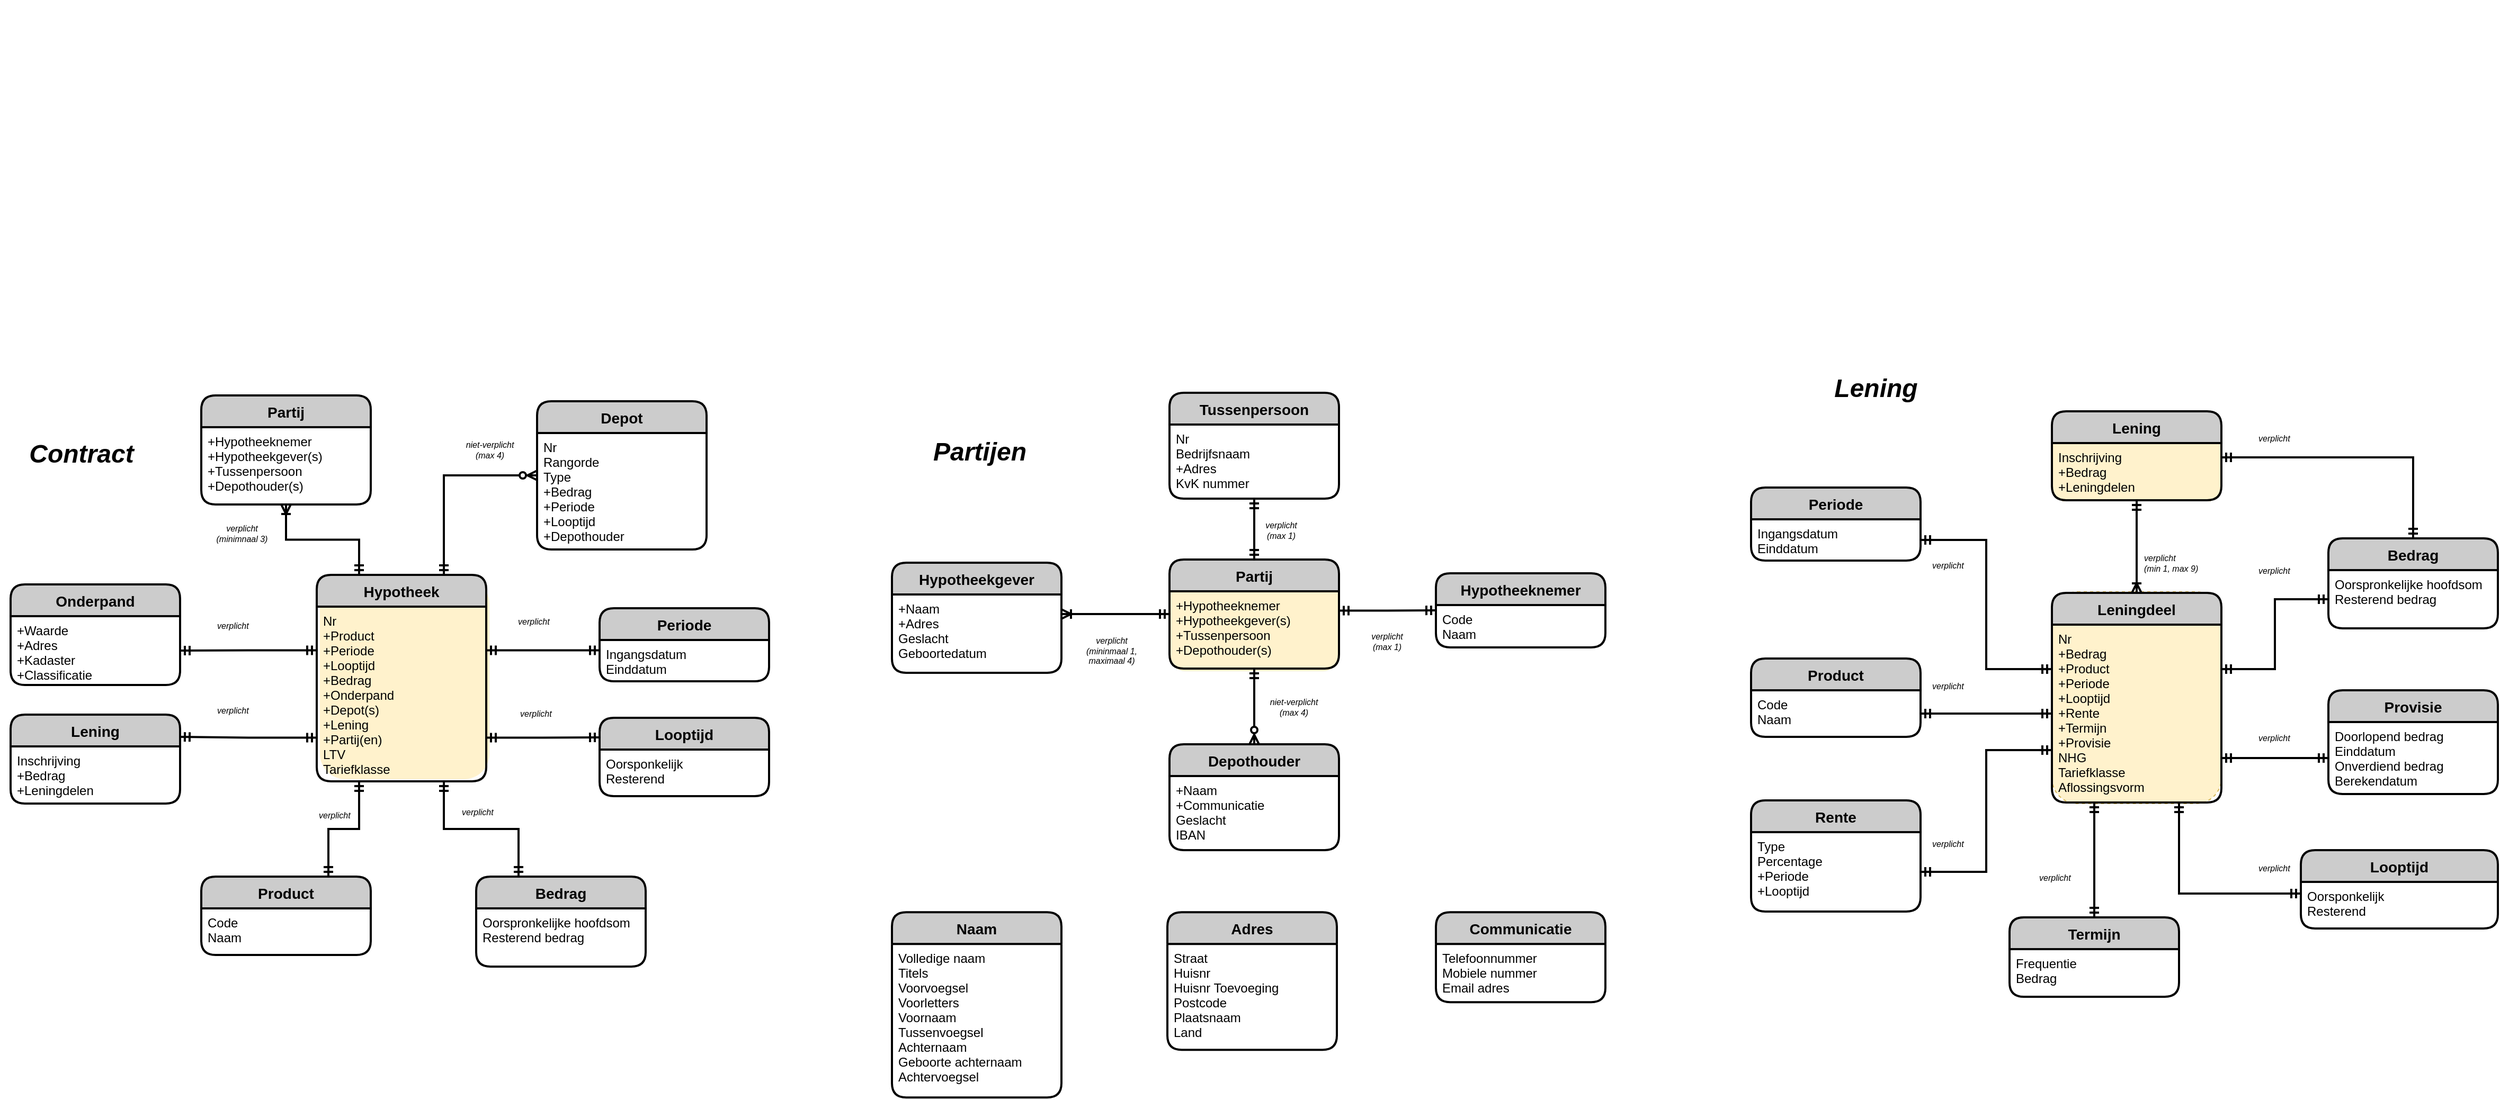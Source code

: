 <mxfile version="12.0.2" type="github" pages="5"><diagram id="ZXGyNyprhoDHFiTZlsxl" name="Page-3"><mxGraphModel dx="3541" dy="3821" grid="0" gridSize="10" guides="1" tooltips="1" connect="1" arrows="1" fold="1" page="1" pageScale="1" pageWidth="827" pageHeight="1169" math="0" shadow="0"><root><mxCell id="yricWzxZ3ml_GDjlMAlL-0"/><mxCell id="yricWzxZ3ml_GDjlMAlL-1" parent="yricWzxZ3ml_GDjlMAlL-0"/><mxCell id="ekRhctq5YLh89e4sxRjh-7" value="" style="rounded=1;whiteSpace=wrap;html=1;dashed=1;fillColor=#fff2cc;strokeColor=#d6b656;" parent="yricWzxZ3ml_GDjlMAlL-1" vertex="1"><mxGeometry x="2814" y="-752" width="160" height="81" as="geometry"/></mxCell><mxCell id="ekRhctq5YLh89e4sxRjh-3" value="" style="rounded=1;whiteSpace=wrap;html=1;dashed=1;fillColor=#fff2cc;strokeColor=#d6b656;" parent="yricWzxZ3ml_GDjlMAlL-1" vertex="1"><mxGeometry x="2814" y="-585" width="160" height="200" as="geometry"/></mxCell><mxCell id="xo7ZKaYVP4c7d6Qu_QQn-17" value="" style="rounded=1;whiteSpace=wrap;html=1;dashed=1;fillColor=#fff2cc;strokeColor=none;" parent="yricWzxZ3ml_GDjlMAlL-1" vertex="1"><mxGeometry x="1981" y="-610" width="160" height="100" as="geometry"/></mxCell><mxCell id="yricWzxZ3ml_GDjlMAlL-2" value="" style="rounded=1;whiteSpace=wrap;html=1;dashed=1;fillColor=#fff2cc;strokeColor=none;" parent="yricWzxZ3ml_GDjlMAlL-1" vertex="1"><mxGeometry x="1179" y="-598" width="160" height="190" as="geometry"/></mxCell><mxCell id="yricWzxZ3ml_GDjlMAlL-3" value="Adres" style="swimlane;childLayout=stackLayout;horizontal=1;startSize=30;horizontalStack=0;fillColor=#CCCCCC;fontColor=#000000;rounded=1;fontSize=14;fontStyle=1;strokeWidth=2;resizeParent=0;resizeLast=1;shadow=0;dashed=0;align=center;" parent="yricWzxZ3ml_GDjlMAlL-1" vertex="1"><mxGeometry x="1979" y="-282.333" width="160" height="130" as="geometry"/></mxCell><mxCell id="yricWzxZ3ml_GDjlMAlL-4" value="Straat&#10;Huisnr&#10;Huisnr Toevoeging&#10;Postcode&#10;Plaatsnaam&#10;Land" style="align=left;strokeColor=none;fillColor=none;spacingLeft=4;fontSize=12;verticalAlign=top;resizable=0;rotatable=0;part=1;" parent="yricWzxZ3ml_GDjlMAlL-3" vertex="1"><mxGeometry y="30" width="160" height="100" as="geometry"/></mxCell><mxCell id="yricWzxZ3ml_GDjlMAlL-6" value="Periode" style="swimlane;childLayout=stackLayout;horizontal=1;startSize=30;horizontalStack=0;fillColor=#CCCCCC;fontColor=#000000;rounded=1;fontSize=14;fontStyle=1;strokeWidth=2;resizeParent=0;resizeLast=1;shadow=0;dashed=0;align=center;" parent="yricWzxZ3ml_GDjlMAlL-1" vertex="1"><mxGeometry x="2530" y="-683.5" width="160" height="69" as="geometry"/></mxCell><mxCell id="yricWzxZ3ml_GDjlMAlL-7" value="Ingangsdatum&#10;Einddatum" style="align=left;strokeColor=none;fillColor=none;spacingLeft=4;fontSize=12;verticalAlign=top;resizable=0;rotatable=0;part=1;" parent="yricWzxZ3ml_GDjlMAlL-6" vertex="1"><mxGeometry y="30" width="160" height="39" as="geometry"/></mxCell><mxCell id="yricWzxZ3ml_GDjlMAlL-8" value="Product" style="swimlane;childLayout=stackLayout;horizontal=1;startSize=30;horizontalStack=0;fillColor=#CCCCCC;fontColor=#000000;rounded=1;fontSize=14;fontStyle=1;strokeWidth=2;resizeParent=0;resizeLast=1;shadow=0;dashed=0;align=center;" parent="yricWzxZ3ml_GDjlMAlL-1" vertex="1"><mxGeometry x="1067" y="-316" width="160" height="74" as="geometry"><mxRectangle x="890" y="-589" width="80" height="30" as="alternateBounds"/></mxGeometry></mxCell><mxCell id="yricWzxZ3ml_GDjlMAlL-9" value="Code&#10;Naam" style="align=left;strokeColor=none;fillColor=none;spacingLeft=4;fontSize=12;verticalAlign=top;resizable=0;rotatable=0;part=1;" parent="yricWzxZ3ml_GDjlMAlL-8" vertex="1"><mxGeometry y="30" width="160" height="44" as="geometry"/></mxCell><mxCell id="yricWzxZ3ml_GDjlMAlL-10" value="Naam" style="swimlane;childLayout=stackLayout;horizontal=1;startSize=30;horizontalStack=0;fillColor=#CCCCCC;fontColor=#000000;rounded=1;fontSize=14;fontStyle=1;strokeWidth=2;resizeParent=0;resizeLast=1;shadow=0;dashed=0;align=center;" parent="yricWzxZ3ml_GDjlMAlL-1" vertex="1"><mxGeometry x="1719.0" y="-282.333" width="160" height="175" as="geometry"/></mxCell><mxCell id="yricWzxZ3ml_GDjlMAlL-11" value="Volledige naam&#10;Titels&#10;Voorvoegsel&#10;Voorletters&#10;Voornaam&#10;Tussenvoegsel&#10;Achternaam&#10;Geboorte achternaam&#10;Achtervoegsel&#9;" style="align=left;strokeColor=none;fillColor=none;spacingLeft=4;fontSize=12;verticalAlign=top;resizable=0;rotatable=0;part=1;" parent="yricWzxZ3ml_GDjlMAlL-10" vertex="1"><mxGeometry y="30" width="160" height="145" as="geometry"/></mxCell><mxCell id="yricWzxZ3ml_GDjlMAlL-12" value="Communicatie" style="swimlane;childLayout=stackLayout;horizontal=1;startSize=30;horizontalStack=0;fillColor=#CCCCCC;fontColor=#000000;rounded=1;fontSize=14;fontStyle=1;strokeWidth=2;resizeParent=0;resizeLast=1;shadow=0;dashed=0;align=center;" parent="yricWzxZ3ml_GDjlMAlL-1" vertex="1"><mxGeometry x="2232.5" y="-282.333" width="160" height="85" as="geometry"/></mxCell><mxCell id="yricWzxZ3ml_GDjlMAlL-13" value="Telefoonnummer&#10;Mobiele nummer&#10;Email adres" style="align=left;strokeColor=none;fillColor=none;spacingLeft=4;fontSize=12;verticalAlign=top;resizable=0;rotatable=0;part=1;" parent="yricWzxZ3ml_GDjlMAlL-12" vertex="1"><mxGeometry y="30" width="160" height="55" as="geometry"/></mxCell><mxCell id="yricWzxZ3ml_GDjlMAlL-14" value="Hypotheekgever" style="swimlane;childLayout=stackLayout;horizontal=1;startSize=30;horizontalStack=0;fillColor=#CCCCCC;fontColor=#000000;rounded=1;fontSize=14;fontStyle=1;strokeWidth=2;resizeParent=0;resizeLast=1;shadow=0;dashed=0;align=center;" parent="yricWzxZ3ml_GDjlMAlL-1" vertex="1"><mxGeometry x="1719" y="-612.5" width="160" height="104" as="geometry"/></mxCell><mxCell id="yricWzxZ3ml_GDjlMAlL-15" value="+Naam&#10;+Adres&#10;Geslacht&#10;Geboortedatum" style="align=left;strokeColor=none;fillColor=none;spacingLeft=4;fontSize=12;verticalAlign=top;resizable=0;rotatable=0;part=1;" parent="yricWzxZ3ml_GDjlMAlL-14" vertex="1"><mxGeometry y="30" width="160" height="74" as="geometry"/></mxCell><mxCell id="yricWzxZ3ml_GDjlMAlL-16" value="Partij" style="swimlane;childLayout=stackLayout;horizontal=1;startSize=30;horizontalStack=0;fillColor=#CCCCCC;fontColor=#000000;rounded=1;fontSize=14;fontStyle=1;strokeWidth=2;resizeParent=0;resizeLast=1;shadow=0;dashed=0;align=center;" parent="yricWzxZ3ml_GDjlMAlL-1" vertex="1"><mxGeometry x="1067.0" y="-770.5" width="160" height="103" as="geometry"/></mxCell><mxCell id="yricWzxZ3ml_GDjlMAlL-17" value="+Hypotheeknemer&#10;+Hypotheekgever(s)&#10;+Tussenpersoon&#10;+Depothouder(s)" style="align=left;strokeColor=none;fillColor=none;spacingLeft=4;fontSize=12;verticalAlign=top;resizable=0;rotatable=0;part=1;" parent="yricWzxZ3ml_GDjlMAlL-16" vertex="1"><mxGeometry y="30" width="160" height="73" as="geometry"/></mxCell><mxCell id="Su4TYK7KQqd4fj0hCSac-6" style="edgeStyle=orthogonalEdgeStyle;rounded=0;orthogonalLoop=1;jettySize=auto;html=1;exitX=0.25;exitY=0;exitDx=0;exitDy=0;entryX=0.5;entryY=1;entryDx=0;entryDy=0;startArrow=ERmandOne;startFill=0;endArrow=ERoneToMany;endFill=0;strokeWidth=2;fontSize=8;" parent="yricWzxZ3ml_GDjlMAlL-1" source="yricWzxZ3ml_GDjlMAlL-18" target="yricWzxZ3ml_GDjlMAlL-17" edge="1"><mxGeometry relative="1" as="geometry"/></mxCell><mxCell id="yricWzxZ3ml_GDjlMAlL-18" value="Hypotheek" style="swimlane;childLayout=stackLayout;horizontal=1;startSize=30;horizontalStack=0;fillColor=#CCCCCC;fontColor=#000000;rounded=1;fontSize=14;fontStyle=1;strokeWidth=2;resizeParent=0;resizeLast=1;shadow=0;dashed=0;align=center;" parent="yricWzxZ3ml_GDjlMAlL-1" vertex="1"><mxGeometry x="1176" y="-601.0" width="160" height="195" as="geometry"/></mxCell><mxCell id="yricWzxZ3ml_GDjlMAlL-19" value="Nr&#10;+Product &#10;+Periode&#10;+Looptijd&#10;+Bedrag&#10;+Onderpand&#10;+Depot(s)&#10;+Lening&#10;+Partij(en)&#10;LTV&#10;Tariefklasse" style="align=left;strokeColor=none;fillColor=none;spacingLeft=4;fontSize=12;verticalAlign=top;resizable=0;rotatable=0;part=1;" parent="yricWzxZ3ml_GDjlMAlL-18" vertex="1"><mxGeometry y="30" width="160" height="165" as="geometry"/></mxCell><mxCell id="yricWzxZ3ml_GDjlMAlL-20" value="Looptijd" style="swimlane;childLayout=stackLayout;horizontal=1;startSize=30;horizontalStack=0;fillColor=#CCCCCC;fontColor=#000000;rounded=1;fontSize=14;fontStyle=1;strokeWidth=2;resizeParent=0;resizeLast=1;shadow=0;dashed=0;align=center;" parent="yricWzxZ3ml_GDjlMAlL-1" vertex="1"><mxGeometry x="3049.0" y="-341" width="186.0" height="74" as="geometry"><mxRectangle x="890" y="-589" width="80" height="30" as="alternateBounds"/></mxGeometry></mxCell><mxCell id="yricWzxZ3ml_GDjlMAlL-21" value="Oorsponkelijk&#10;Resterend" style="align=left;strokeColor=none;fillColor=none;spacingLeft=4;fontSize=12;verticalAlign=top;resizable=0;rotatable=0;part=1;" parent="yricWzxZ3ml_GDjlMAlL-20" vertex="1"><mxGeometry y="30" width="186.0" height="44" as="geometry"/></mxCell><mxCell id="yricWzxZ3ml_GDjlMAlL-30" value="Depot" style="swimlane;childLayout=stackLayout;horizontal=1;startSize=30;horizontalStack=0;fillColor=#CCCCCC;fontColor=#000000;rounded=1;fontSize=14;fontStyle=1;strokeWidth=2;resizeParent=0;resizeLast=1;shadow=0;dashed=0;align=center;" parent="yricWzxZ3ml_GDjlMAlL-1" vertex="1"><mxGeometry x="1384.0" y="-765" width="160" height="140" as="geometry"/></mxCell><mxCell id="yricWzxZ3ml_GDjlMAlL-31" value="Nr&#10;Rangorde&#10;Type&#10;+Bedrag&#10;+Periode&#10;+Looptijd&#10;+Depothouder" style="align=left;strokeColor=none;fillColor=none;spacingLeft=4;fontSize=12;verticalAlign=top;resizable=0;rotatable=0;part=1;" parent="yricWzxZ3ml_GDjlMAlL-30" vertex="1"><mxGeometry y="30" width="160" height="110" as="geometry"/></mxCell><mxCell id="yricWzxZ3ml_GDjlMAlL-32" value="Lening" style="swimlane;childLayout=stackLayout;horizontal=1;startSize=30;horizontalStack=0;fillColor=#CCCCCC;fontColor=#000000;rounded=1;fontSize=14;fontStyle=1;strokeWidth=2;resizeParent=0;resizeLast=1;shadow=0;dashed=0;align=center;" parent="yricWzxZ3ml_GDjlMAlL-1" vertex="1"><mxGeometry x="2814" y="-755.5" width="160" height="84" as="geometry"/></mxCell><mxCell id="yricWzxZ3ml_GDjlMAlL-33" value="Inschrijving&#10;+Bedrag&#10;+Leningdelen" style="align=left;strokeColor=none;fillColor=none;spacingLeft=4;fontSize=12;verticalAlign=top;resizable=0;rotatable=0;part=1;" parent="yricWzxZ3ml_GDjlMAlL-32" vertex="1"><mxGeometry y="30" width="160" height="54" as="geometry"/></mxCell><mxCell id="Su4TYK7KQqd4fj0hCSac-20" style="rounded=0;orthogonalLoop=1;jettySize=auto;html=1;exitX=0;exitY=0.75;exitDx=0;exitDy=0;startArrow=ERmandOne;startFill=0;endArrow=ERmandOne;endFill=0;strokeWidth=2;fontSize=8;entryX=1;entryY=0.5;entryDx=0;entryDy=0;edgeStyle=orthogonalEdgeStyle;" parent="yricWzxZ3ml_GDjlMAlL-1" source="yricWzxZ3ml_GDjlMAlL-34" target="yricWzxZ3ml_GDjlMAlL-41" edge="1"><mxGeometry relative="1" as="geometry"/></mxCell><mxCell id="yricWzxZ3ml_GDjlMAlL-34" value="Leningdeel" style="swimlane;childLayout=stackLayout;horizontal=1;startSize=30;horizontalStack=0;fillColor=#CCCCCC;fontColor=#000000;rounded=1;fontSize=14;fontStyle=1;strokeWidth=2;resizeParent=0;resizeLast=1;shadow=0;dashed=0;align=center;swimlaneLine=1;" parent="yricWzxZ3ml_GDjlMAlL-1" vertex="1"><mxGeometry x="2814" y="-584" width="160" height="198" as="geometry"/></mxCell><mxCell id="yricWzxZ3ml_GDjlMAlL-35" value="Nr&#10;+Bedrag&#10;+Product &#10;+Periode&#10;+Looptijd&#10;+Rente &#10;+Termijn&#10;+Provisie&#10;NHG&#10;Tariefklasse&#10;Aflossingsvorm" style="align=left;strokeColor=none;fillColor=none;spacingLeft=4;fontSize=12;verticalAlign=top;resizable=0;rotatable=0;part=1;" parent="yricWzxZ3ml_GDjlMAlL-34" vertex="1"><mxGeometry y="30" width="160" height="168" as="geometry"/></mxCell><mxCell id="yricWzxZ3ml_GDjlMAlL-36" value="Provisie" style="swimlane;childLayout=stackLayout;horizontal=1;startSize=30;horizontalStack=0;fillColor=#CCCCCC;fontColor=#000000;rounded=1;fontSize=14;fontStyle=1;strokeWidth=2;resizeParent=0;resizeLast=1;shadow=0;dashed=0;align=center;" parent="yricWzxZ3ml_GDjlMAlL-1" vertex="1"><mxGeometry x="3075.0" y="-492.0" width="160" height="98" as="geometry"><mxRectangle x="890" y="-589" width="80" height="30" as="alternateBounds"/></mxGeometry></mxCell><mxCell id="yricWzxZ3ml_GDjlMAlL-37" value="Doorlopend bedrag&#10;Einddatum&#10;Onverdiend bedrag&#10;Berekendatum" style="align=left;strokeColor=none;fillColor=none;spacingLeft=4;fontSize=12;verticalAlign=top;resizable=0;rotatable=0;part=1;" parent="yricWzxZ3ml_GDjlMAlL-36" vertex="1"><mxGeometry y="30" width="160" height="68" as="geometry"/></mxCell><mxCell id="yricWzxZ3ml_GDjlMAlL-38" value="Termijn" style="swimlane;childLayout=stackLayout;horizontal=1;startSize=30;horizontalStack=0;fillColor=#CCCCCC;fontColor=#000000;rounded=1;fontSize=14;fontStyle=1;strokeWidth=2;resizeParent=0;resizeLast=1;shadow=0;dashed=0;align=center;" parent="yricWzxZ3ml_GDjlMAlL-1" vertex="1"><mxGeometry x="2774" y="-277.5" width="160" height="75" as="geometry"><mxRectangle x="890" y="-589" width="80" height="30" as="alternateBounds"/></mxGeometry></mxCell><mxCell id="yricWzxZ3ml_GDjlMAlL-39" value="Frequentie&#10;Bedrag" style="align=left;strokeColor=none;fillColor=none;spacingLeft=4;fontSize=12;verticalAlign=top;resizable=0;rotatable=0;part=1;" parent="yricWzxZ3ml_GDjlMAlL-38" vertex="1"><mxGeometry y="30" width="160" height="45" as="geometry"/></mxCell><mxCell id="yricWzxZ3ml_GDjlMAlL-40" value="Rente" style="swimlane;childLayout=stackLayout;horizontal=1;startSize=30;horizontalStack=0;fillColor=#CCCCCC;fontColor=#000000;rounded=1;fontSize=14;fontStyle=1;strokeWidth=2;resizeParent=0;resizeLast=1;shadow=0;dashed=0;align=center;" parent="yricWzxZ3ml_GDjlMAlL-1" vertex="1"><mxGeometry x="2530" y="-388" width="160" height="105" as="geometry"><mxRectangle x="890" y="-589" width="80" height="30" as="alternateBounds"/></mxGeometry></mxCell><mxCell id="yricWzxZ3ml_GDjlMAlL-41" value="Type&#10;Percentage&#10;+Periode&#10;+Looptijd" style="align=left;strokeColor=none;fillColor=none;spacingLeft=4;fontSize=12;verticalAlign=top;resizable=0;rotatable=0;part=1;" parent="yricWzxZ3ml_GDjlMAlL-40" vertex="1"><mxGeometry y="30" width="160" height="75" as="geometry"/></mxCell><mxCell id="yricWzxZ3ml_GDjlMAlL-42" value="Bedrag" style="swimlane;childLayout=stackLayout;horizontal=1;startSize=30;horizontalStack=0;fillColor=#CCCCCC;fontColor=#000000;rounded=1;fontSize=14;fontStyle=1;strokeWidth=2;resizeParent=0;resizeLast=1;shadow=0;dashed=0;align=center;" parent="yricWzxZ3ml_GDjlMAlL-1" vertex="1"><mxGeometry x="3075.0" y="-635.5" width="160" height="85" as="geometry"><mxRectangle x="890" y="-589" width="80" height="30" as="alternateBounds"/></mxGeometry></mxCell><mxCell id="yricWzxZ3ml_GDjlMAlL-43" value="Oorspronkelijke hoofdsom&#10;Resterend bedrag" style="align=left;strokeColor=none;fillColor=none;spacingLeft=4;fontSize=12;verticalAlign=top;resizable=0;rotatable=0;part=1;" parent="yricWzxZ3ml_GDjlMAlL-42" vertex="1"><mxGeometry y="30" width="160" height="55" as="geometry"/></mxCell><mxCell id="yricWzxZ3ml_GDjlMAlL-44" value="Depothouder" style="swimlane;childLayout=stackLayout;horizontal=1;startSize=30;horizontalStack=0;fillColor=#CCCCCC;fontColor=#000000;rounded=1;fontSize=14;fontStyle=1;strokeWidth=2;resizeParent=0;resizeLast=1;shadow=0;dashed=0;align=center;" parent="yricWzxZ3ml_GDjlMAlL-1" vertex="1"><mxGeometry x="1981" y="-441.0" width="160" height="100" as="geometry"/></mxCell><mxCell id="yricWzxZ3ml_GDjlMAlL-45" value="+Naam&#10;+Communicatie&#10;Geslacht&#10;IBAN" style="align=left;strokeColor=none;fillColor=none;spacingLeft=4;fontSize=12;verticalAlign=top;resizable=0;rotatable=0;part=1;" parent="yricWzxZ3ml_GDjlMAlL-44" vertex="1"><mxGeometry y="30" width="160" height="70" as="geometry"/></mxCell><mxCell id="yricWzxZ3ml_GDjlMAlL-46" value="Tussenpersoon" style="swimlane;childLayout=stackLayout;horizontal=1;startSize=30;horizontalStack=0;fillColor=#CCCCCC;fontColor=#000000;rounded=1;fontSize=14;fontStyle=1;strokeWidth=2;resizeParent=0;resizeLast=1;shadow=0;dashed=0;align=center;" parent="yricWzxZ3ml_GDjlMAlL-1" vertex="1"><mxGeometry x="1981" y="-773" width="160" height="100" as="geometry"/></mxCell><mxCell id="yricWzxZ3ml_GDjlMAlL-47" value="Nr&#10;Bedrijfsnaam&#10;+Adres&#10;KvK nummer" style="align=left;strokeColor=none;fillColor=none;spacingLeft=4;fontSize=12;verticalAlign=top;resizable=0;rotatable=0;part=1;" parent="yricWzxZ3ml_GDjlMAlL-46" vertex="1"><mxGeometry y="30" width="160" height="70" as="geometry"/></mxCell><mxCell id="yricWzxZ3ml_GDjlMAlL-48" value="Hypotheeknemer" style="swimlane;childLayout=stackLayout;horizontal=1;startSize=30;horizontalStack=0;fillColor=#CCCCCC;fontColor=#000000;rounded=1;fontSize=14;fontStyle=1;strokeWidth=2;resizeParent=0;resizeLast=1;shadow=0;dashed=0;align=center;" parent="yricWzxZ3ml_GDjlMAlL-1" vertex="1"><mxGeometry x="2232.5" y="-602.5" width="160" height="70" as="geometry"/></mxCell><mxCell id="yricWzxZ3ml_GDjlMAlL-49" value="Code&#10;Naam" style="align=left;strokeColor=none;fillColor=none;spacingLeft=4;fontSize=12;verticalAlign=top;resizable=0;rotatable=0;part=1;" parent="yricWzxZ3ml_GDjlMAlL-48" vertex="1"><mxGeometry y="30" width="160" height="40" as="geometry"/></mxCell><mxCell id="yricWzxZ3ml_GDjlMAlL-51" value="&lt;font&gt;&lt;br&gt;&lt;/font&gt;" style="text;html=1;strokeColor=none;fillColor=none;align=center;verticalAlign=middle;whiteSpace=wrap;rounded=0;" parent="yricWzxZ3ml_GDjlMAlL-1" vertex="1"><mxGeometry x="913" y="-1143.5" width="154" height="106" as="geometry"/></mxCell><mxCell id="xo7ZKaYVP4c7d6Qu_QQn-0" value="Onderpand" style="swimlane;childLayout=stackLayout;horizontal=1;startSize=30;horizontalStack=0;fillColor=#CCCCCC;fontColor=#000000;rounded=1;fontSize=14;fontStyle=1;strokeWidth=2;resizeParent=0;resizeLast=1;shadow=0;dashed=0;align=center;" parent="yricWzxZ3ml_GDjlMAlL-1" vertex="1"><mxGeometry x="887" y="-592" width="160" height="95" as="geometry"/></mxCell><mxCell id="xo7ZKaYVP4c7d6Qu_QQn-1" value="+Waarde&#10;+Adres&#10;+Kadaster&#10;+Classificatie" style="align=left;strokeColor=none;fillColor=none;spacingLeft=4;fontSize=12;verticalAlign=top;resizable=0;rotatable=0;part=1;" parent="xo7ZKaYVP4c7d6Qu_QQn-0" vertex="1"><mxGeometry y="30" width="160" height="65" as="geometry"/></mxCell><mxCell id="Su4TYK7KQqd4fj0hCSac-12" style="edgeStyle=orthogonalEdgeStyle;rounded=0;orthogonalLoop=1;jettySize=auto;html=1;exitX=0;exitY=0.5;exitDx=0;exitDy=0;entryX=1;entryY=0.25;entryDx=0;entryDy=0;startArrow=ERmandOne;startFill=0;endArrow=ERoneToMany;endFill=0;strokeWidth=2;fontSize=8;" parent="yricWzxZ3ml_GDjlMAlL-1" source="xo7ZKaYVP4c7d6Qu_QQn-15" target="yricWzxZ3ml_GDjlMAlL-15" edge="1"><mxGeometry relative="1" as="geometry"/></mxCell><mxCell id="Su4TYK7KQqd4fj0hCSac-15" style="edgeStyle=orthogonalEdgeStyle;rounded=0;orthogonalLoop=1;jettySize=auto;html=1;exitX=0.5;exitY=0;exitDx=0;exitDy=0;entryX=0.5;entryY=1;entryDx=0;entryDy=0;startArrow=ERmandOne;startFill=0;endArrow=ERmandOne;endFill=0;strokeWidth=2;fontSize=8;" parent="yricWzxZ3ml_GDjlMAlL-1" source="xo7ZKaYVP4c7d6Qu_QQn-15" target="yricWzxZ3ml_GDjlMAlL-47" edge="1"><mxGeometry relative="1" as="geometry"/></mxCell><mxCell id="xo7ZKaYVP4c7d6Qu_QQn-15" value="Partij" style="swimlane;childLayout=stackLayout;horizontal=1;startSize=30;horizontalStack=0;fillColor=#CCCCCC;fontColor=#000000;rounded=1;fontSize=14;fontStyle=1;strokeWidth=2;resizeParent=0;resizeLast=1;shadow=0;dashed=0;align=center;" parent="yricWzxZ3ml_GDjlMAlL-1" vertex="1"><mxGeometry x="1981" y="-615.5" width="160" height="103" as="geometry"/></mxCell><mxCell id="xo7ZKaYVP4c7d6Qu_QQn-16" value="+Hypotheeknemer&#10;+Hypotheekgever(s)&#10;+Tussenpersoon&#10;+Depothouder(s)" style="align=left;strokeColor=none;fillColor=none;spacingLeft=4;fontSize=12;verticalAlign=top;resizable=0;rotatable=0;part=1;" parent="xo7ZKaYVP4c7d6Qu_QQn-15" vertex="1"><mxGeometry y="30" width="160" height="73" as="geometry"/></mxCell><mxCell id="ekRhctq5YLh89e4sxRjh-0" value="&lt;span style=&quot;font-size: 24px&quot;&gt;&lt;b&gt;&lt;i&gt;Partijen&lt;/i&gt;&lt;/b&gt;&lt;/span&gt;" style="text;html=1;strokeColor=none;fillColor=none;align=center;verticalAlign=middle;whiteSpace=wrap;rounded=0;" parent="yricWzxZ3ml_GDjlMAlL-1" vertex="1"><mxGeometry x="1725" y="-770.5" width="154" height="106" as="geometry"/></mxCell><mxCell id="ekRhctq5YLh89e4sxRjh-8" value="Product" style="swimlane;childLayout=stackLayout;horizontal=1;startSize=30;horizontalStack=0;fillColor=#CCCCCC;fontColor=#000000;rounded=1;fontSize=14;fontStyle=1;strokeWidth=2;resizeParent=0;resizeLast=1;shadow=0;dashed=0;align=center;" parent="yricWzxZ3ml_GDjlMAlL-1" vertex="1"><mxGeometry x="2530" y="-522" width="160" height="74" as="geometry"><mxRectangle x="890" y="-589" width="80" height="30" as="alternateBounds"/></mxGeometry></mxCell><mxCell id="ekRhctq5YLh89e4sxRjh-9" value="Code&#10;Naam" style="align=left;strokeColor=none;fillColor=none;spacingLeft=4;fontSize=12;verticalAlign=top;resizable=0;rotatable=0;part=1;" parent="ekRhctq5YLh89e4sxRjh-8" vertex="1"><mxGeometry y="30" width="160" height="44" as="geometry"/></mxCell><mxCell id="ekRhctq5YLh89e4sxRjh-12" value="Periode" style="swimlane;childLayout=stackLayout;horizontal=1;startSize=30;horizontalStack=0;fillColor=#CCCCCC;fontColor=#000000;rounded=1;fontSize=14;fontStyle=1;strokeWidth=2;resizeParent=0;resizeLast=1;shadow=0;dashed=0;align=center;" parent="yricWzxZ3ml_GDjlMAlL-1" vertex="1"><mxGeometry x="1443" y="-569.5" width="160" height="69" as="geometry"/></mxCell><mxCell id="ekRhctq5YLh89e4sxRjh-13" value="Ingangsdatum&#10;Einddatum" style="align=left;strokeColor=none;fillColor=none;spacingLeft=4;fontSize=12;verticalAlign=top;resizable=0;rotatable=0;part=1;" parent="ekRhctq5YLh89e4sxRjh-12" vertex="1"><mxGeometry y="30" width="160" height="39" as="geometry"/></mxCell><mxCell id="ekRhctq5YLh89e4sxRjh-14" value="Looptijd" style="swimlane;childLayout=stackLayout;horizontal=1;startSize=30;horizontalStack=0;fillColor=#CCCCCC;fontColor=#000000;rounded=1;fontSize=14;fontStyle=1;strokeWidth=2;resizeParent=0;resizeLast=1;shadow=0;dashed=0;align=center;" parent="yricWzxZ3ml_GDjlMAlL-1" vertex="1"><mxGeometry x="1443.0" y="-466.0" width="160" height="74" as="geometry"><mxRectangle x="890" y="-589" width="80" height="30" as="alternateBounds"/></mxGeometry></mxCell><mxCell id="ekRhctq5YLh89e4sxRjh-15" value="Oorsponkelijk&#10;Resterend" style="align=left;strokeColor=none;fillColor=none;spacingLeft=4;fontSize=12;verticalAlign=top;resizable=0;rotatable=0;part=1;" parent="ekRhctq5YLh89e4sxRjh-14" vertex="1"><mxGeometry y="30" width="160" height="44" as="geometry"/></mxCell><mxCell id="ekRhctq5YLh89e4sxRjh-16" value="Lening" style="swimlane;childLayout=stackLayout;horizontal=1;startSize=30;horizontalStack=0;fillColor=#CCCCCC;fontColor=#000000;rounded=1;fontSize=14;fontStyle=1;strokeWidth=2;resizeParent=0;resizeLast=1;shadow=0;dashed=0;align=center;" parent="yricWzxZ3ml_GDjlMAlL-1" vertex="1"><mxGeometry x="887" y="-469.0" width="160" height="84" as="geometry"/></mxCell><mxCell id="ekRhctq5YLh89e4sxRjh-17" value="Inschrijving&#10;+Bedrag&#10;+Leningdelen" style="align=left;strokeColor=none;fillColor=none;spacingLeft=4;fontSize=12;verticalAlign=top;resizable=0;rotatable=0;part=1;" parent="ekRhctq5YLh89e4sxRjh-16" vertex="1"><mxGeometry y="30" width="160" height="54" as="geometry"/></mxCell><mxCell id="ekRhctq5YLh89e4sxRjh-18" value="Bedrag" style="swimlane;childLayout=stackLayout;horizontal=1;startSize=30;horizontalStack=0;fillColor=#CCCCCC;fontColor=#000000;rounded=1;fontSize=14;fontStyle=1;strokeWidth=2;resizeParent=0;resizeLast=1;shadow=0;dashed=0;align=center;" parent="yricWzxZ3ml_GDjlMAlL-1" vertex="1"><mxGeometry x="1326.5" y="-316" width="160" height="85" as="geometry"><mxRectangle x="890" y="-589" width="80" height="30" as="alternateBounds"/></mxGeometry></mxCell><mxCell id="ekRhctq5YLh89e4sxRjh-19" value="Oorspronkelijke hoofdsom&#10;Resterend bedrag" style="align=left;strokeColor=none;fillColor=none;spacingLeft=4;fontSize=12;verticalAlign=top;resizable=0;rotatable=0;part=1;" parent="ekRhctq5YLh89e4sxRjh-18" vertex="1"><mxGeometry y="30" width="160" height="55" as="geometry"/></mxCell><mxCell id="ekRhctq5YLh89e4sxRjh-20" value="&lt;span style=&quot;font-size: 24px&quot;&gt;&lt;b&gt;&lt;i&gt;Contract&lt;/i&gt;&lt;/b&gt;&lt;/span&gt;" style="text;html=1;strokeColor=none;fillColor=none;align=center;verticalAlign=middle;whiteSpace=wrap;rounded=0;" parent="yricWzxZ3ml_GDjlMAlL-1" vertex="1"><mxGeometry x="877" y="-768" width="154" height="106" as="geometry"/></mxCell><mxCell id="ekRhctq5YLh89e4sxRjh-21" value="&lt;span style=&quot;font-size: 24px&quot;&gt;&lt;b&gt;&lt;i&gt;Lening&lt;/i&gt;&lt;/b&gt;&lt;/span&gt;" style="text;html=1;strokeColor=none;fillColor=none;align=center;verticalAlign=middle;whiteSpace=wrap;rounded=0;" parent="yricWzxZ3ml_GDjlMAlL-1" vertex="1"><mxGeometry x="2571" y="-830.5" width="154" height="106" as="geometry"/></mxCell><mxCell id="Su4TYK7KQqd4fj0hCSac-4" style="edgeStyle=orthogonalEdgeStyle;rounded=0;orthogonalLoop=1;jettySize=auto;html=1;exitX=1;exitY=0.25;exitDx=0;exitDy=0;entryX=0;entryY=0.25;entryDx=0;entryDy=0;startArrow=ERmandOne;startFill=0;endArrow=ERmandOne;endFill=0;strokeWidth=2;fontSize=8;" parent="yricWzxZ3ml_GDjlMAlL-1" source="yricWzxZ3ml_GDjlMAlL-19" target="ekRhctq5YLh89e4sxRjh-13" edge="1"><mxGeometry relative="1" as="geometry"/></mxCell><mxCell id="Su4TYK7KQqd4fj0hCSac-5" style="edgeStyle=orthogonalEdgeStyle;rounded=0;orthogonalLoop=1;jettySize=auto;html=1;exitX=1;exitY=0.75;exitDx=0;exitDy=0;entryX=0;entryY=0.25;entryDx=0;entryDy=0;startArrow=ERmandOne;startFill=0;endArrow=ERmandOne;endFill=0;strokeWidth=2;fontSize=8;" parent="yricWzxZ3ml_GDjlMAlL-1" source="yricWzxZ3ml_GDjlMAlL-19" target="ekRhctq5YLh89e4sxRjh-14" edge="1"><mxGeometry relative="1" as="geometry"/></mxCell><mxCell id="Su4TYK7KQqd4fj0hCSac-7" style="edgeStyle=orthogonalEdgeStyle;rounded=0;orthogonalLoop=1;jettySize=auto;html=1;exitX=0;exitY=0.25;exitDx=0;exitDy=0;entryX=1;entryY=0.5;entryDx=0;entryDy=0;startArrow=ERmandOne;startFill=0;endArrow=ERmandOne;endFill=0;strokeWidth=2;fontSize=8;" parent="yricWzxZ3ml_GDjlMAlL-1" source="yricWzxZ3ml_GDjlMAlL-19" target="xo7ZKaYVP4c7d6Qu_QQn-1" edge="1"><mxGeometry relative="1" as="geometry"><mxPoint x="1155.667" y="-552" as="targetPoint"/></mxGeometry></mxCell><mxCell id="Su4TYK7KQqd4fj0hCSac-8" style="edgeStyle=orthogonalEdgeStyle;rounded=0;orthogonalLoop=1;jettySize=auto;html=1;exitX=0;exitY=0.75;exitDx=0;exitDy=0;startArrow=ERmandOne;startFill=0;endArrow=ERmandOne;endFill=0;strokeWidth=2;fontSize=8;entryX=1;entryY=0.25;entryDx=0;entryDy=0;" parent="yricWzxZ3ml_GDjlMAlL-1" source="yricWzxZ3ml_GDjlMAlL-19" target="ekRhctq5YLh89e4sxRjh-16" edge="1"><mxGeometry relative="1" as="geometry"/></mxCell><mxCell id="Su4TYK7KQqd4fj0hCSac-9" style="edgeStyle=orthogonalEdgeStyle;rounded=0;orthogonalLoop=1;jettySize=auto;html=1;exitX=0.25;exitY=1;exitDx=0;exitDy=0;startArrow=ERmandOne;startFill=0;endArrow=ERmandOne;endFill=0;strokeWidth=2;fontSize=8;entryX=0.75;entryY=0;entryDx=0;entryDy=0;" parent="yricWzxZ3ml_GDjlMAlL-1" source="yricWzxZ3ml_GDjlMAlL-19" target="yricWzxZ3ml_GDjlMAlL-8" edge="1"><mxGeometry relative="1" as="geometry"/></mxCell><mxCell id="Su4TYK7KQqd4fj0hCSac-10" style="edgeStyle=orthogonalEdgeStyle;rounded=0;orthogonalLoop=1;jettySize=auto;html=1;exitX=0.75;exitY=1;exitDx=0;exitDy=0;entryX=0.25;entryY=0;entryDx=0;entryDy=0;startArrow=ERmandOne;startFill=0;endArrow=ERmandOne;endFill=0;strokeWidth=2;fontSize=8;" parent="yricWzxZ3ml_GDjlMAlL-1" source="yricWzxZ3ml_GDjlMAlL-19" target="ekRhctq5YLh89e4sxRjh-18" edge="1"><mxGeometry relative="1" as="geometry"/></mxCell><mxCell id="Su4TYK7KQqd4fj0hCSac-11" style="edgeStyle=orthogonalEdgeStyle;rounded=0;orthogonalLoop=1;jettySize=auto;html=1;exitX=0.75;exitY=0;exitDx=0;exitDy=0;entryX=0;entryY=0.5;entryDx=0;entryDy=0;startArrow=ERmandOne;startFill=0;endArrow=ERzeroToMany;endFill=1;strokeWidth=2;fontSize=8;" parent="yricWzxZ3ml_GDjlMAlL-1" source="yricWzxZ3ml_GDjlMAlL-18" target="yricWzxZ3ml_GDjlMAlL-30" edge="1"><mxGeometry relative="1" as="geometry"/></mxCell><mxCell id="Su4TYK7KQqd4fj0hCSac-13" style="edgeStyle=orthogonalEdgeStyle;rounded=0;orthogonalLoop=1;jettySize=auto;html=1;exitX=1;exitY=0.25;exitDx=0;exitDy=0;entryX=0;entryY=0.5;entryDx=0;entryDy=0;startArrow=ERmandOne;startFill=0;endArrow=ERmandOne;endFill=0;strokeWidth=2;fontSize=8;" parent="yricWzxZ3ml_GDjlMAlL-1" source="xo7ZKaYVP4c7d6Qu_QQn-16" target="yricWzxZ3ml_GDjlMAlL-48" edge="1"><mxGeometry relative="1" as="geometry"/></mxCell><mxCell id="Su4TYK7KQqd4fj0hCSac-14" style="edgeStyle=orthogonalEdgeStyle;rounded=0;orthogonalLoop=1;jettySize=auto;html=1;exitX=0.5;exitY=1;exitDx=0;exitDy=0;startArrow=ERmandOne;startFill=0;endArrow=ERzeroToMany;endFill=1;strokeWidth=2;fontSize=8;" parent="yricWzxZ3ml_GDjlMAlL-1" source="xo7ZKaYVP4c7d6Qu_QQn-16" target="yricWzxZ3ml_GDjlMAlL-44" edge="1"><mxGeometry relative="1" as="geometry"/></mxCell><mxCell id="Su4TYK7KQqd4fj0hCSac-16" style="edgeStyle=orthogonalEdgeStyle;rounded=0;orthogonalLoop=1;jettySize=auto;html=1;exitX=0.5;exitY=1;exitDx=0;exitDy=0;entryX=0.5;entryY=0;entryDx=0;entryDy=0;startArrow=ERmandOne;startFill=0;endArrow=ERoneToMany;endFill=0;strokeWidth=2;fontSize=8;" parent="yricWzxZ3ml_GDjlMAlL-1" source="yricWzxZ3ml_GDjlMAlL-33" target="yricWzxZ3ml_GDjlMAlL-34" edge="1"><mxGeometry relative="1" as="geometry"/></mxCell><mxCell id="Su4TYK7KQqd4fj0hCSac-17" style="edgeStyle=orthogonalEdgeStyle;rounded=0;orthogonalLoop=1;jettySize=auto;html=1;exitX=1;exitY=0.25;exitDx=0;exitDy=0;entryX=0.5;entryY=0;entryDx=0;entryDy=0;startArrow=ERmandOne;startFill=0;endArrow=ERmandOne;endFill=0;strokeWidth=2;fontSize=8;" parent="yricWzxZ3ml_GDjlMAlL-1" source="yricWzxZ3ml_GDjlMAlL-33" target="yricWzxZ3ml_GDjlMAlL-42" edge="1"><mxGeometry relative="1" as="geometry"/></mxCell><mxCell id="Su4TYK7KQqd4fj0hCSac-18" style="edgeStyle=orthogonalEdgeStyle;rounded=0;orthogonalLoop=1;jettySize=auto;html=1;exitX=1;exitY=0.25;exitDx=0;exitDy=0;entryX=0;entryY=0.5;entryDx=0;entryDy=0;startArrow=ERmandOne;startFill=0;endArrow=ERmandOne;endFill=0;strokeWidth=2;fontSize=8;" parent="yricWzxZ3ml_GDjlMAlL-1" source="yricWzxZ3ml_GDjlMAlL-35" target="yricWzxZ3ml_GDjlMAlL-43" edge="1"><mxGeometry relative="1" as="geometry"/></mxCell><mxCell id="Su4TYK7KQqd4fj0hCSac-19" style="edgeStyle=orthogonalEdgeStyle;rounded=0;orthogonalLoop=1;jettySize=auto;html=1;exitX=1;exitY=0.75;exitDx=0;exitDy=0;startArrow=ERmandOne;startFill=0;endArrow=ERmandOne;endFill=0;strokeWidth=2;fontSize=8;" parent="yricWzxZ3ml_GDjlMAlL-1" source="yricWzxZ3ml_GDjlMAlL-35" target="yricWzxZ3ml_GDjlMAlL-37" edge="1"><mxGeometry relative="1" as="geometry"/></mxCell><mxCell id="Su4TYK7KQqd4fj0hCSac-21" style="edgeStyle=orthogonalEdgeStyle;rounded=0;orthogonalLoop=1;jettySize=auto;html=1;exitX=0;exitY=0.5;exitDx=0;exitDy=0;startArrow=ERmandOne;startFill=0;endArrow=ERmandOne;endFill=0;strokeWidth=2;fontSize=8;" parent="yricWzxZ3ml_GDjlMAlL-1" source="yricWzxZ3ml_GDjlMAlL-35" target="ekRhctq5YLh89e4sxRjh-9" edge="1"><mxGeometry relative="1" as="geometry"/></mxCell><mxCell id="Su4TYK7KQqd4fj0hCSac-22" style="edgeStyle=orthogonalEdgeStyle;rounded=0;orthogonalLoop=1;jettySize=auto;html=1;exitX=0;exitY=0.25;exitDx=0;exitDy=0;entryX=1;entryY=0.5;entryDx=0;entryDy=0;startArrow=ERmandOne;startFill=0;endArrow=ERmandOne;endFill=0;strokeWidth=2;fontSize=8;" parent="yricWzxZ3ml_GDjlMAlL-1" source="yricWzxZ3ml_GDjlMAlL-35" target="yricWzxZ3ml_GDjlMAlL-7" edge="1"><mxGeometry relative="1" as="geometry"/></mxCell><mxCell id="Su4TYK7KQqd4fj0hCSac-23" style="edgeStyle=orthogonalEdgeStyle;rounded=0;orthogonalLoop=1;jettySize=auto;html=1;exitX=0.25;exitY=1;exitDx=0;exitDy=0;startArrow=ERmandOne;startFill=0;endArrow=ERmandOne;endFill=0;strokeWidth=2;fontSize=8;" parent="yricWzxZ3ml_GDjlMAlL-1" source="yricWzxZ3ml_GDjlMAlL-35" target="yricWzxZ3ml_GDjlMAlL-38" edge="1"><mxGeometry relative="1" as="geometry"/></mxCell><mxCell id="Su4TYK7KQqd4fj0hCSac-24" style="edgeStyle=orthogonalEdgeStyle;rounded=0;orthogonalLoop=1;jettySize=auto;html=1;exitX=0.75;exitY=1;exitDx=0;exitDy=0;entryX=0;entryY=0.25;entryDx=0;entryDy=0;startArrow=ERmandOne;startFill=0;endArrow=ERmandOne;endFill=0;strokeWidth=2;fontSize=8;" parent="yricWzxZ3ml_GDjlMAlL-1" source="yricWzxZ3ml_GDjlMAlL-35" target="yricWzxZ3ml_GDjlMAlL-21" edge="1"><mxGeometry relative="1" as="geometry"/></mxCell><mxCell id="Su4TYK7KQqd4fj0hCSac-30" value="niet-verplicht&lt;br&gt;(max 4)" style="text;html=1;fontStyle=2;fontSize=8;align=center;" parent="yricWzxZ3ml_GDjlMAlL-1" vertex="1"><mxGeometry x="1314" y="-735" width="50" height="30" as="geometry"/></mxCell><mxCell id="Su4TYK7KQqd4fj0hCSac-31" value="verplicht&lt;br&gt;(minimnaal 3)" style="text;html=1;fontStyle=2;fontSize=8;align=center;" parent="yricWzxZ3ml_GDjlMAlL-1" vertex="1"><mxGeometry x="1080" y="-656.5" width="50" height="30" as="geometry"/></mxCell><mxCell id="Su4TYK7KQqd4fj0hCSac-32" value="verplicht" style="text;html=1;fontStyle=2;fontSize=8;" parent="yricWzxZ3ml_GDjlMAlL-1" vertex="1"><mxGeometry x="1080" y="-564" width="50" height="30" as="geometry"/></mxCell><mxCell id="Su4TYK7KQqd4fj0hCSac-33" value="verplicht" style="text;html=1;fontStyle=2;fontSize=8;" parent="yricWzxZ3ml_GDjlMAlL-1" vertex="1"><mxGeometry x="1080" y="-484" width="50" height="30" as="geometry"/></mxCell><mxCell id="Su4TYK7KQqd4fj0hCSac-34" value="verplicht" style="text;html=1;fontStyle=2;fontSize=8;" parent="yricWzxZ3ml_GDjlMAlL-1" vertex="1"><mxGeometry x="1176" y="-385" width="50" height="30" as="geometry"/></mxCell><mxCell id="Su4TYK7KQqd4fj0hCSac-35" value="verplicht" style="text;html=1;fontStyle=2;fontSize=8;" parent="yricWzxZ3ml_GDjlMAlL-1" vertex="1"><mxGeometry x="1311" y="-388" width="50" height="30" as="geometry"/></mxCell><mxCell id="Su4TYK7KQqd4fj0hCSac-36" value="verplicht" style="text;html=1;fontStyle=2;fontSize=8;" parent="yricWzxZ3ml_GDjlMAlL-1" vertex="1"><mxGeometry x="1366" y="-481" width="50" height="30" as="geometry"/></mxCell><mxCell id="Su4TYK7KQqd4fj0hCSac-37" value="verplicht" style="text;html=1;fontStyle=2;fontSize=8;" parent="yricWzxZ3ml_GDjlMAlL-1" vertex="1"><mxGeometry x="1364" y="-568.5" width="50" height="30" as="geometry"/></mxCell><mxCell id="Su4TYK7KQqd4fj0hCSac-38" value="verplicht&lt;br&gt;(mininmaal 1,&lt;br&gt;maximaal 4)" style="text;html=1;fontStyle=2;fontSize=8;align=center;" parent="yricWzxZ3ml_GDjlMAlL-1" vertex="1"><mxGeometry x="1901" y="-550" width="50" height="30" as="geometry"/></mxCell><mxCell id="Su4TYK7KQqd4fj0hCSac-39" value="verplicht&lt;br&gt;(max 1)" style="text;html=1;fontStyle=2;fontSize=8;align=center;" parent="yricWzxZ3ml_GDjlMAlL-1" vertex="1"><mxGeometry x="2161" y="-554.5" width="50" height="30" as="geometry"/></mxCell><mxCell id="Su4TYK7KQqd4fj0hCSac-40" value="niet-verplicht&lt;br&gt;(max 4)" style="text;html=1;fontStyle=2;fontSize=8;align=center;" parent="yricWzxZ3ml_GDjlMAlL-1" vertex="1"><mxGeometry x="2072.5" y="-492" width="50" height="30" as="geometry"/></mxCell><mxCell id="Su4TYK7KQqd4fj0hCSac-41" value="verplicht&lt;br&gt;(max 1)" style="text;html=1;fontStyle=2;fontSize=8;align=center;" parent="yricWzxZ3ml_GDjlMAlL-1" vertex="1"><mxGeometry x="2061" y="-659" width="50" height="30" as="geometry"/></mxCell><mxCell id="Su4TYK7KQqd4fj0hCSac-43" value="verplicht" style="text;html=1;fontStyle=2;fontSize=8;" parent="yricWzxZ3ml_GDjlMAlL-1" vertex="1"><mxGeometry x="2799.833" y="-326" width="50" height="30" as="geometry"/></mxCell><mxCell id="Su4TYK7KQqd4fj0hCSac-44" value="verplicht" style="text;html=1;fontStyle=2;fontSize=8;" parent="yricWzxZ3ml_GDjlMAlL-1" vertex="1"><mxGeometry x="3006.833" y="-335.5" width="50" height="30" as="geometry"/></mxCell><mxCell id="Su4TYK7KQqd4fj0hCSac-45" value="verplicht" style="text;html=1;fontStyle=2;fontSize=8;" parent="yricWzxZ3ml_GDjlMAlL-1" vertex="1"><mxGeometry x="3006.833" y="-458" width="50" height="30" as="geometry"/></mxCell><mxCell id="Su4TYK7KQqd4fj0hCSac-46" value="verplicht" style="text;html=1;fontStyle=2;fontSize=8;" parent="yricWzxZ3ml_GDjlMAlL-1" vertex="1"><mxGeometry x="3006.833" y="-616" width="50" height="30" as="geometry"/></mxCell><mxCell id="Su4TYK7KQqd4fj0hCSac-47" value="verplicht" style="text;html=1;fontStyle=2;fontSize=8;" parent="yricWzxZ3ml_GDjlMAlL-1" vertex="1"><mxGeometry x="2698.833" y="-621" width="50" height="30" as="geometry"/></mxCell><mxCell id="Su4TYK7KQqd4fj0hCSac-48" value="verplicht" style="text;html=1;fontStyle=2;fontSize=8;" parent="yricWzxZ3ml_GDjlMAlL-1" vertex="1"><mxGeometry x="2698.833" y="-507" width="50" height="30" as="geometry"/></mxCell><mxCell id="Su4TYK7KQqd4fj0hCSac-49" value="verplicht" style="text;html=1;fontStyle=2;fontSize=8;" parent="yricWzxZ3ml_GDjlMAlL-1" vertex="1"><mxGeometry x="2698.833" y="-358" width="50" height="30" as="geometry"/></mxCell><mxCell id="Su4TYK7KQqd4fj0hCSac-51" value="verplicht" style="text;html=1;fontStyle=2;fontSize=8;" parent="yricWzxZ3ml_GDjlMAlL-1" vertex="1"><mxGeometry x="3006.833" y="-741.5" width="50" height="30" as="geometry"/></mxCell><mxCell id="Su4TYK7KQqd4fj0hCSac-52" value="verplicht&lt;br&gt;(min 1, max 9)" style="text;html=1;fontStyle=2;fontSize=8;" parent="yricWzxZ3ml_GDjlMAlL-1" vertex="1"><mxGeometry x="2898.833" y="-628.5" width="50" height="30" as="geometry"/></mxCell></root></mxGraphModel></diagram><diagram id="dhBj6ceu5LLsAXeRHXB_" name="Depot"><mxGraphModel dx="3011" dy="2492" grid="0" gridSize="10" guides="1" tooltips="1" connect="1" arrows="1" fold="1" page="1" pageScale="1" pageWidth="827" pageHeight="583" math="0" shadow="0"><root><mxCell id="tJC-MB6Rw27ERBcrELGA-0"/><mxCell id="tJC-MB6Rw27ERBcrELGA-1" parent="tJC-MB6Rw27ERBcrELGA-0"/><mxCell id="lzot4YQOQC6zCz47VX4R-0" value="" style="rounded=1;whiteSpace=wrap;html=1;dashed=1;fillColor=#fff2cc;strokeColor=#d6b656;" vertex="1" parent="tJC-MB6Rw27ERBcrELGA-1"><mxGeometry x="-483" y="-947.5" width="160" height="141" as="geometry"/></mxCell><mxCell id="lzot4YQOQC6zCz47VX4R-1" style="edgeStyle=orthogonalEdgeStyle;rounded=0;orthogonalLoop=1;jettySize=auto;html=1;exitX=0.5;exitY=0;exitDx=0;exitDy=0;entryX=0.5;entryY=1;entryDx=0;entryDy=0;startArrow=ERmandOne;startFill=0;endArrow=ERmandOne;endFill=0;strokeWidth=2;" edge="1" parent="tJC-MB6Rw27ERBcrELGA-1" source="lzot4YQOQC6zCz47VX4R-2" target="lzot4YQOQC6zCz47VX4R-7"><mxGeometry relative="1" as="geometry"/></mxCell><mxCell id="lzot4YQOQC6zCz47VX4R-2" value="Depot" style="swimlane;childLayout=stackLayout;horizontal=1;startSize=30;horizontalStack=0;fillColor=#CCCCCC;fontColor=#000000;rounded=1;fontSize=14;fontStyle=1;strokeWidth=2;resizeParent=0;resizeLast=1;shadow=0;dashed=0;align=center;" vertex="1" parent="tJC-MB6Rw27ERBcrELGA-1"><mxGeometry x="-483" y="-945.5" width="160" height="140" as="geometry"/></mxCell><mxCell id="lzot4YQOQC6zCz47VX4R-3" value="Nr&#10;Rangorde&#10;Type&#10;+Bedrag&#10;+Periode&#10;+Looptijd&#10;+Depothouder" style="align=left;strokeColor=none;fillColor=none;spacingLeft=4;fontSize=12;verticalAlign=top;resizable=0;rotatable=0;part=1;" vertex="1" parent="lzot4YQOQC6zCz47VX4R-2"><mxGeometry y="30" width="160" height="110" as="geometry"/></mxCell><mxCell id="lzot4YQOQC6zCz47VX4R-4" value="Bedrag" style="swimlane;childLayout=stackLayout;horizontal=1;startSize=30;horizontalStack=0;fillColor=#CCCCCC;fontColor=#000000;rounded=1;fontSize=14;fontStyle=1;strokeWidth=2;resizeParent=0;resizeLast=1;shadow=0;dashed=0;align=center;" vertex="1" parent="tJC-MB6Rw27ERBcrELGA-1"><mxGeometry x="-257" y="-903.5" width="160" height="85" as="geometry"><mxRectangle x="890" y="-589" width="80" height="30" as="alternateBounds"/></mxGeometry></mxCell><mxCell id="lzot4YQOQC6zCz47VX4R-5" value="Oorspronkelijke hoofdsom&#10;Resterend bedrag" style="align=left;strokeColor=none;fillColor=none;spacingLeft=4;fontSize=12;verticalAlign=top;resizable=0;rotatable=0;part=1;" vertex="1" parent="lzot4YQOQC6zCz47VX4R-4"><mxGeometry y="30" width="160" height="55" as="geometry"/></mxCell><mxCell id="lzot4YQOQC6zCz47VX4R-6" value="Periode" style="swimlane;childLayout=stackLayout;horizontal=1;startSize=30;horizontalStack=0;fillColor=#CCCCCC;fontColor=#000000;rounded=1;fontSize=14;fontStyle=1;strokeWidth=2;resizeParent=0;resizeLast=1;shadow=0;dashed=0;align=center;" vertex="1" parent="tJC-MB6Rw27ERBcrELGA-1"><mxGeometry x="-483" y="-1085.5" width="160" height="69" as="geometry"/></mxCell><mxCell id="lzot4YQOQC6zCz47VX4R-7" value="Ingangsdatum&#10;Einddatum" style="align=left;strokeColor=none;fillColor=none;spacingLeft=4;fontSize=12;verticalAlign=top;resizable=0;rotatable=0;part=1;" vertex="1" parent="lzot4YQOQC6zCz47VX4R-6"><mxGeometry y="30" width="160" height="39" as="geometry"/></mxCell><mxCell id="lzot4YQOQC6zCz47VX4R-8" style="edgeStyle=orthogonalEdgeStyle;rounded=0;orthogonalLoop=1;jettySize=auto;html=1;exitX=0.5;exitY=0;exitDx=0;exitDy=0;entryX=0.5;entryY=1;entryDx=0;entryDy=0;startArrow=ERmandOne;startFill=0;endArrow=ERmandOne;endFill=0;strokeWidth=2;" edge="1" parent="tJC-MB6Rw27ERBcrELGA-1" source="lzot4YQOQC6zCz47VX4R-9" target="lzot4YQOQC6zCz47VX4R-3"><mxGeometry relative="1" as="geometry"/></mxCell><mxCell id="lzot4YQOQC6zCz47VX4R-9" value="Looptijd" style="swimlane;childLayout=stackLayout;horizontal=1;startSize=30;horizontalStack=0;fillColor=#CCCCCC;fontColor=#000000;rounded=1;fontSize=14;fontStyle=1;strokeWidth=2;resizeParent=0;resizeLast=1;shadow=0;dashed=0;align=center;" vertex="1" parent="tJC-MB6Rw27ERBcrELGA-1"><mxGeometry x="-483" y="-746.5" width="160" height="74" as="geometry"><mxRectangle x="890" y="-589" width="80" height="30" as="alternateBounds"/></mxGeometry></mxCell><mxCell id="lzot4YQOQC6zCz47VX4R-10" value="Oorsponkelijk&#10;Resterend" style="align=left;strokeColor=none;fillColor=none;spacingLeft=4;fontSize=12;verticalAlign=top;resizable=0;rotatable=0;part=1;" vertex="1" parent="lzot4YQOQC6zCz47VX4R-9"><mxGeometry y="30" width="160" height="44" as="geometry"/></mxCell><mxCell id="lzot4YQOQC6zCz47VX4R-11" value="Depothouder" style="swimlane;childLayout=stackLayout;horizontal=1;startSize=30;horizontalStack=0;fillColor=#CCCCCC;fontColor=#000000;rounded=1;fontSize=14;fontStyle=1;strokeWidth=2;resizeParent=0;resizeLast=1;shadow=0;dashed=0;align=center;" vertex="1" parent="tJC-MB6Rw27ERBcrELGA-1"><mxGeometry x="-733" y="-925.0" width="160" height="100" as="geometry"/></mxCell><mxCell id="lzot4YQOQC6zCz47VX4R-12" value="+Naam&#10;+Communicatie&#10;Geslacht&#10;IBAN" style="align=left;strokeColor=none;fillColor=none;spacingLeft=4;fontSize=12;verticalAlign=top;resizable=0;rotatable=0;part=1;" vertex="1" parent="lzot4YQOQC6zCz47VX4R-11"><mxGeometry y="30" width="160" height="70" as="geometry"/></mxCell><mxCell id="lzot4YQOQC6zCz47VX4R-13" value="&lt;span style=&quot;font-size: 24px&quot;&gt;&lt;b&gt;&lt;i&gt;Depot&lt;/i&gt;&lt;/b&gt;&lt;/span&gt;" style="text;html=1;strokeColor=none;fillColor=none;align=center;verticalAlign=middle;whiteSpace=wrap;rounded=0;" vertex="1" parent="tJC-MB6Rw27ERBcrELGA-1"><mxGeometry x="-713" y="-1073" width="154" height="106" as="geometry"/></mxCell><mxCell id="lzot4YQOQC6zCz47VX4R-14" value="" style="edgeStyle=entityRelationEdgeStyle;fontSize=12;html=1;endArrow=ERmandOne;startArrow=ERmandOne;entryX=0;entryY=0.5;entryDx=0;entryDy=0;exitX=1;exitY=0.5;exitDx=0;exitDy=0;endFill=0;startFill=0;strokeWidth=2;" edge="1" parent="tJC-MB6Rw27ERBcrELGA-1" source="lzot4YQOQC6zCz47VX4R-12" target="lzot4YQOQC6zCz47VX4R-3"><mxGeometry width="100" height="100" relative="1" as="geometry"><mxPoint x="-629" y="-602.5" as="sourcePoint"/><mxPoint x="-529" y="-702.5" as="targetPoint"/></mxGeometry></mxCell><mxCell id="lzot4YQOQC6zCz47VX4R-15" style="edgeStyle=orthogonalEdgeStyle;rounded=0;orthogonalLoop=1;jettySize=auto;html=1;exitX=1;exitY=0.5;exitDx=0;exitDy=0;entryX=0;entryY=0.25;entryDx=0;entryDy=0;startArrow=ERmandOne;startFill=0;endArrow=ERmandOne;endFill=0;strokeWidth=2;" edge="1" parent="tJC-MB6Rw27ERBcrELGA-1" source="lzot4YQOQC6zCz47VX4R-3" target="lzot4YQOQC6zCz47VX4R-5"><mxGeometry relative="1" as="geometry"/></mxCell><mxCell id="lzot4YQOQC6zCz47VX4R-16" value="verplicht" style="text;html=1;fontStyle=2;fontSize=8;" vertex="1" parent="tJC-MB6Rw27ERBcrELGA-1"><mxGeometry x="-307" y="-856" width="50" height="30" as="geometry"/></mxCell><mxCell id="lzot4YQOQC6zCz47VX4R-17" value="verplicht" style="text;html=1;fontStyle=2;fontSize=8;" vertex="1" parent="tJC-MB6Rw27ERBcrELGA-1"><mxGeometry x="-393" y="-791" width="50" height="30" as="geometry"/></mxCell><mxCell id="lzot4YQOQC6zCz47VX4R-18" value="verplicht" style="text;html=1;fontStyle=2;fontSize=8;" vertex="1" parent="tJC-MB6Rw27ERBcrELGA-1"><mxGeometry x="-393" y="-992" width="50" height="30" as="geometry"/></mxCell><mxCell id="lzot4YQOQC6zCz47VX4R-19" value="verplicht" style="text;html=1;fontStyle=2;fontSize=8;align=center;" vertex="1" parent="tJC-MB6Rw27ERBcrELGA-1"><mxGeometry x="-553" y="-854.5" width="50" height="30" as="geometry"/></mxCell></root></mxGraphModel></diagram><diagram id="vuGJEeCy-sxQDrvQq_O0" name="Overview"><mxGraphModel dx="105" dy="1746" grid="0" gridSize="10" guides="1" tooltips="1" connect="1" arrows="1" fold="1" page="1" pageScale="1" pageWidth="827" pageHeight="1169" math="0" shadow="0"><root><mxCell id="jn4NjMoOHI2uKZRNIucd-0"/><mxCell id="jn4NjMoOHI2uKZRNIucd-1" parent="jn4NjMoOHI2uKZRNIucd-0"/><mxCell id="ut1Vo4FM9APtiI1TDgFj-0" value="" style="rounded=0;whiteSpace=wrap;html=1;dashed=1;fillColor=#fff2cc;strokeColor=#d6b656;" parent="jn4NjMoOHI2uKZRNIucd-1" vertex="1"><mxGeometry x="867" y="-807" width="558" height="550" as="geometry"/></mxCell><mxCell id="ORxrnzzDNUFACsc3fZdS-0" value="Adres" style="swimlane;childLayout=stackLayout;horizontal=1;startSize=30;horizontalStack=0;fillColor=#CCCCCC;fontColor=#000000;rounded=1;fontSize=14;fontStyle=1;strokeWidth=2;resizeParent=0;resizeLast=1;shadow=0;dashed=0;align=center;" parent="jn4NjMoOHI2uKZRNIucd-1" vertex="1"><mxGeometry x="1067" y="-1122" width="160" height="130" as="geometry"/></mxCell><mxCell id="ORxrnzzDNUFACsc3fZdS-1" value="Straat&#10;Huisnr&#10;Huisnr Toevoeging&#10;Postcode&#10;Plaatsnaam&#10;Land" style="align=left;strokeColor=none;fillColor=none;spacingLeft=4;fontSize=12;verticalAlign=top;resizable=0;rotatable=0;part=1;" parent="ORxrnzzDNUFACsc3fZdS-0" vertex="1"><mxGeometry y="30" width="160" height="100" as="geometry"/></mxCell><mxCell id="ORxrnzzDNUFACsc3fZdS-14" value="&lt;font&gt;&lt;i&gt;&lt;font style=&quot;font-size: 12px&quot;&gt;&lt;b&gt;Aegon&lt;/b&gt;&lt;/font&gt;&lt;br&gt;&lt;span style=&quot;font-size: 24px&quot;&gt;Conceptueel&lt;/span&gt;&lt;br&gt;&lt;/i&gt;Hypotheekmodel&lt;br&gt;voor HDN IX&lt;br&gt;&lt;font style=&quot;font-size: 24px&quot;&gt;V1&lt;/font&gt;&lt;br&gt;&lt;/font&gt;" style="text;html=1;strokeColor=none;fillColor=none;align=center;verticalAlign=middle;whiteSpace=wrap;rounded=0;" parent="jn4NjMoOHI2uKZRNIucd-1" vertex="1"><mxGeometry x="1447" y="-1117" width="154" height="106" as="geometry"/></mxCell><mxCell id="ORxrnzzDNUFACsc3fZdS-28" value="Periode" style="swimlane;childLayout=stackLayout;horizontal=1;startSize=30;horizontalStack=0;fillColor=#CCCCCC;fontColor=#000000;rounded=1;fontSize=14;fontStyle=1;strokeWidth=2;resizeParent=0;resizeLast=1;shadow=0;dashed=0;align=center;" parent="jn4NjMoOHI2uKZRNIucd-1" vertex="1"><mxGeometry x="1441" y="-777" width="160" height="69" as="geometry"/></mxCell><mxCell id="ORxrnzzDNUFACsc3fZdS-29" value="Ingangsdatum&#10;Einddatum" style="align=left;strokeColor=none;fillColor=none;spacingLeft=4;fontSize=12;verticalAlign=top;resizable=0;rotatable=0;part=1;" parent="ORxrnzzDNUFACsc3fZdS-28" vertex="1"><mxGeometry y="30" width="160" height="39" as="geometry"/></mxCell><mxCell id="ORxrnzzDNUFACsc3fZdS-31" value="Product" style="swimlane;childLayout=stackLayout;horizontal=1;startSize=30;horizontalStack=0;fillColor=#CCCCCC;fontColor=#000000;rounded=1;fontSize=14;fontStyle=1;strokeWidth=2;resizeParent=0;resizeLast=1;shadow=0;dashed=0;align=center;" parent="jn4NjMoOHI2uKZRNIucd-1" vertex="1"><mxGeometry x="1067" y="-361" width="160" height="74" as="geometry"><mxRectangle x="890" y="-589" width="80" height="30" as="alternateBounds"/></mxGeometry></mxCell><mxCell id="ORxrnzzDNUFACsc3fZdS-32" value="Code&#10;Naam" style="align=left;strokeColor=none;fillColor=none;spacingLeft=4;fontSize=12;verticalAlign=top;resizable=0;rotatable=0;part=1;" parent="ORxrnzzDNUFACsc3fZdS-31" vertex="1"><mxGeometry y="30" width="160" height="44" as="geometry"/></mxCell><mxCell id="ORxrnzzDNUFACsc3fZdS-37" value="Naam" style="swimlane;childLayout=stackLayout;horizontal=1;startSize=30;horizontalStack=0;fillColor=#CCCCCC;fontColor=#000000;rounded=1;fontSize=14;fontStyle=1;strokeWidth=2;resizeParent=0;resizeLast=1;shadow=0;dashed=0;align=center;" parent="jn4NjMoOHI2uKZRNIucd-1" vertex="1"><mxGeometry x="887" y="-1122" width="160" height="175" as="geometry"/></mxCell><mxCell id="ORxrnzzDNUFACsc3fZdS-38" value="Volledige naam&#10;Titels&#10;Voorvoegsel&#10;Voorletters&#10;Voornaam&#10;Tussenvoegsel&#10;Achternaam&#10;Geboorte achternaam&#10;Achtervoegsel&#9;" style="align=left;strokeColor=none;fillColor=none;spacingLeft=4;fontSize=12;verticalAlign=top;resizable=0;rotatable=0;part=1;" parent="ORxrnzzDNUFACsc3fZdS-37" vertex="1"><mxGeometry y="30" width="160" height="145" as="geometry"/></mxCell><mxCell id="ORxrnzzDNUFACsc3fZdS-39" value="Communicatie" style="swimlane;childLayout=stackLayout;horizontal=1;startSize=30;horizontalStack=0;fillColor=#CCCCCC;fontColor=#000000;rounded=1;fontSize=14;fontStyle=1;strokeWidth=2;resizeParent=0;resizeLast=1;shadow=0;dashed=0;align=center;" parent="jn4NjMoOHI2uKZRNIucd-1" vertex="1"><mxGeometry x="1247" y="-1122" width="160" height="85" as="geometry"/></mxCell><mxCell id="ORxrnzzDNUFACsc3fZdS-40" value="Telefoonnummer&#10;Mobiele nummer&#10;Email adres" style="align=left;strokeColor=none;fillColor=none;spacingLeft=4;fontSize=12;verticalAlign=top;resizable=0;rotatable=0;part=1;" parent="ORxrnzzDNUFACsc3fZdS-39" vertex="1"><mxGeometry y="30" width="160" height="55" as="geometry"/></mxCell><mxCell id="ORxrnzzDNUFACsc3fZdS-41" value="Hypotheekgever" style="swimlane;childLayout=stackLayout;horizontal=1;startSize=30;horizontalStack=0;fillColor=#CCCCCC;fontColor=#000000;rounded=1;fontSize=14;fontStyle=1;strokeWidth=2;resizeParent=0;resizeLast=1;shadow=0;dashed=0;align=center;" parent="jn4NjMoOHI2uKZRNIucd-1" vertex="1"><mxGeometry x="887" y="-933" width="160" height="100" as="geometry"/></mxCell><mxCell id="ORxrnzzDNUFACsc3fZdS-42" value="+Naam&#10;+Adres&#10;Geslacht&#10;Geboortedatum" style="align=left;strokeColor=none;fillColor=none;spacingLeft=4;fontSize=12;verticalAlign=top;resizable=0;rotatable=0;part=1;" parent="ORxrnzzDNUFACsc3fZdS-41" vertex="1"><mxGeometry y="30" width="160" height="70" as="geometry"/></mxCell><mxCell id="clDE-pifU9Q9wKSH71Ow-2" value="Partij" style="swimlane;childLayout=stackLayout;horizontal=1;startSize=30;horizontalStack=0;fillColor=#CCCCCC;fontColor=#000000;rounded=1;fontSize=14;fontStyle=1;strokeWidth=2;resizeParent=0;resizeLast=1;shadow=0;dashed=0;align=center;" parent="jn4NjMoOHI2uKZRNIucd-1" vertex="1"><mxGeometry x="1067" y="-777" width="160" height="100" as="geometry"/></mxCell><mxCell id="clDE-pifU9Q9wKSH71Ow-3" value="+Hypotheeknemer&#10;+Hypotheekgever(s)&#10;+Tussenpersoon&#10;+Depothouder(s)" style="align=left;strokeColor=none;fillColor=none;spacingLeft=4;fontSize=12;verticalAlign=top;resizable=0;rotatable=0;part=1;" parent="clDE-pifU9Q9wKSH71Ow-2" vertex="1"><mxGeometry y="30" width="160" height="70" as="geometry"/></mxCell><mxCell id="clDE-pifU9Q9wKSH71Ow-6" value="Hypotheek" style="swimlane;childLayout=stackLayout;horizontal=1;startSize=30;horizontalStack=0;fillColor=#CCCCCC;fontColor=#000000;rounded=1;fontSize=14;fontStyle=1;strokeWidth=2;resizeParent=0;resizeLast=1;shadow=0;dashed=0;align=center;" parent="jn4NjMoOHI2uKZRNIucd-1" vertex="1"><mxGeometry x="1067" y="-601" width="160" height="183" as="geometry"/></mxCell><mxCell id="clDE-pifU9Q9wKSH71Ow-7" value="Nr&#10;+Product &#10;+Periode&#10;+Looptijd&#10;+Onderpand&#10;+Depot(s)&#10;+Lening&#10;+Partij(en)&#10;LTV&#10;Tariefklasse" style="align=left;strokeColor=none;fillColor=none;spacingLeft=4;fontSize=12;verticalAlign=top;resizable=0;rotatable=0;part=1;" parent="clDE-pifU9Q9wKSH71Ow-6" vertex="1"><mxGeometry y="30" width="160" height="153" as="geometry"/></mxCell><mxCell id="clDE-pifU9Q9wKSH71Ow-8" value="Looptijd" style="swimlane;childLayout=stackLayout;horizontal=1;startSize=30;horizontalStack=0;fillColor=#CCCCCC;fontColor=#000000;rounded=1;fontSize=14;fontStyle=1;strokeWidth=2;resizeParent=0;resizeLast=1;shadow=0;dashed=0;align=center;" parent="jn4NjMoOHI2uKZRNIucd-1" vertex="1"><mxGeometry x="1441" y="-692" width="160" height="74" as="geometry"><mxRectangle x="890" y="-589" width="80" height="30" as="alternateBounds"/></mxGeometry></mxCell><mxCell id="clDE-pifU9Q9wKSH71Ow-9" value="Oorsponkelijk&#10;Resterend" style="align=left;strokeColor=none;fillColor=none;spacingLeft=4;fontSize=12;verticalAlign=top;resizable=0;rotatable=0;part=1;" parent="clDE-pifU9Q9wKSH71Ow-8" vertex="1"><mxGeometry y="30" width="160" height="44" as="geometry"/></mxCell><mxCell id="clDE-pifU9Q9wKSH71Ow-10" value="Onderpand" style="swimlane;childLayout=stackLayout;horizontal=1;startSize=30;horizontalStack=0;fillColor=#CCCCCC;fontColor=#000000;rounded=1;fontSize=14;fontStyle=1;strokeWidth=2;resizeParent=0;resizeLast=1;shadow=0;dashed=0;align=center;" parent="jn4NjMoOHI2uKZRNIucd-1" vertex="1"><mxGeometry x="887" y="-601" width="160" height="95" as="geometry"/></mxCell><mxCell id="clDE-pifU9Q9wKSH71Ow-11" value="+Waarde&#10;+Adres&#10;+Kadaster&#10;+Classificatie" style="align=left;strokeColor=none;fillColor=none;spacingLeft=4;fontSize=12;verticalAlign=top;resizable=0;rotatable=0;part=1;" parent="clDE-pifU9Q9wKSH71Ow-10" vertex="1"><mxGeometry y="30" width="160" height="65" as="geometry"/></mxCell><mxCell id="0BhAI1Qv3hjKJPNoq5Od-0" value="Classificatie" style="swimlane;childLayout=stackLayout;horizontal=1;startSize=30;horizontalStack=0;fillColor=#CCCCCC;fontColor=#000000;rounded=1;fontSize=14;fontStyle=1;strokeWidth=2;resizeParent=0;resizeLast=1;shadow=0;dashed=0;align=center;" parent="jn4NjMoOHI2uKZRNIucd-1" vertex="1"><mxGeometry x="1247" y="-236.5" width="160" height="90" as="geometry"><mxRectangle x="890" y="-589" width="80" height="30" as="alternateBounds"/></mxGeometry></mxCell><mxCell id="0BhAI1Qv3hjKJPNoq5Od-1" value="Type&#10;Categorie&#10;Subcategorie" style="align=left;strokeColor=none;fillColor=none;spacingLeft=4;fontSize=12;verticalAlign=top;resizable=0;rotatable=0;part=1;" parent="0BhAI1Qv3hjKJPNoq5Od-0" vertex="1"><mxGeometry y="30" width="160" height="60" as="geometry"/></mxCell><mxCell id="0BhAI1Qv3hjKJPNoq5Od-2" value="Waarde" style="swimlane;childLayout=stackLayout;horizontal=1;startSize=30;horizontalStack=0;fillColor=#CCCCCC;fontColor=#000000;rounded=1;fontSize=14;fontStyle=1;strokeWidth=2;resizeParent=0;resizeLast=1;shadow=0;dashed=0;align=center;" parent="jn4NjMoOHI2uKZRNIucd-1" vertex="1"><mxGeometry x="887" y="-236.5" width="160" height="130" as="geometry"><mxRectangle x="890" y="-589" width="80" height="30" as="alternateBounds"/></mxGeometry></mxCell><mxCell id="0BhAI1Qv3hjKJPNoq5Od-3" value="Marktwaarde bedrag&#10;&#9;Taxatiedatum&#10;WOZ waarde bedrag&#10;&#9;Peildatum WOZ&#10;Waarde na verbouwing&#10;Taxatiedatum" style="align=left;strokeColor=none;fillColor=none;spacingLeft=4;fontSize=12;verticalAlign=top;resizable=0;rotatable=0;part=1;" parent="0BhAI1Qv3hjKJPNoq5Od-2" vertex="1"><mxGeometry y="30" width="160" height="100" as="geometry"/></mxCell><mxCell id="0BhAI1Qv3hjKJPNoq5Od-4" value="Kadaster" style="swimlane;childLayout=stackLayout;horizontal=1;startSize=30;horizontalStack=0;fillColor=#CCCCCC;fontColor=#000000;rounded=1;fontSize=14;fontStyle=1;strokeWidth=2;resizeParent=0;resizeLast=1;shadow=0;dashed=0;align=center;" parent="jn4NjMoOHI2uKZRNIucd-1" vertex="1"><mxGeometry x="1067" y="-236.5" width="160" height="113" as="geometry"><mxRectangle x="890" y="-589" width="80" height="30" as="alternateBounds"/></mxGeometry></mxCell><mxCell id="0BhAI1Qv3hjKJPNoq5Od-5" value="Nr&#10;Sectie  &#10;Appartementsvolgnr &#10;Grootte &#10;Gemeente " style="align=left;strokeColor=none;fillColor=none;spacingLeft=4;fontSize=12;verticalAlign=top;resizable=0;rotatable=0;part=1;" parent="0BhAI1Qv3hjKJPNoq5Od-4" vertex="1"><mxGeometry y="30" width="160" height="83" as="geometry"/></mxCell><mxCell id="0BhAI1Qv3hjKJPNoq5Od-6" value="Depot" style="swimlane;childLayout=stackLayout;horizontal=1;startSize=30;horizontalStack=0;fillColor=#CCCCCC;fontColor=#000000;rounded=1;fontSize=14;fontStyle=1;strokeWidth=2;resizeParent=0;resizeLast=1;shadow=0;dashed=0;align=center;" parent="jn4NjMoOHI2uKZRNIucd-1" vertex="1"><mxGeometry x="1247" y="-777" width="160" height="140" as="geometry"/></mxCell><mxCell id="0BhAI1Qv3hjKJPNoq5Od-7" value="Nr&#10;Rangorde&#10;Type&#10;+Bedrag&#10;+Periode&#10;+Looptijd&#10;+Depothouder" style="align=left;strokeColor=none;fillColor=none;spacingLeft=4;fontSize=12;verticalAlign=top;resizable=0;rotatable=0;part=1;" parent="0BhAI1Qv3hjKJPNoq5Od-6" vertex="1"><mxGeometry y="30" width="160" height="110" as="geometry"/></mxCell><mxCell id="0BhAI1Qv3hjKJPNoq5Od-8" value="Lening" style="swimlane;childLayout=stackLayout;horizontal=1;startSize=30;horizontalStack=0;fillColor=#CCCCCC;fontColor=#000000;rounded=1;fontSize=14;fontStyle=1;strokeWidth=2;resizeParent=0;resizeLast=1;shadow=0;dashed=0;align=center;" parent="jn4NjMoOHI2uKZRNIucd-1" vertex="1"><mxGeometry x="1247" y="-601" width="160" height="84" as="geometry"/></mxCell><mxCell id="0BhAI1Qv3hjKJPNoq5Od-9" value="Inschrijving&#10;+Bedrag&#10;+Leningdelen" style="align=left;strokeColor=none;fillColor=none;spacingLeft=4;fontSize=12;verticalAlign=top;resizable=0;rotatable=0;part=1;" parent="0BhAI1Qv3hjKJPNoq5Od-8" vertex="1"><mxGeometry y="30" width="160" height="54" as="geometry"/></mxCell><mxCell id="0BhAI1Qv3hjKJPNoq5Od-10" value="Leningdeel" style="swimlane;childLayout=stackLayout;horizontal=1;startSize=30;horizontalStack=0;fillColor=#CCCCCC;fontColor=#000000;rounded=1;fontSize=14;fontStyle=1;strokeWidth=2;resizeParent=0;resizeLast=1;shadow=0;dashed=0;align=center;swimlaneLine=1;" parent="jn4NjMoOHI2uKZRNIucd-1" vertex="1"><mxGeometry x="1247" y="-485" width="160" height="198" as="geometry"/></mxCell><mxCell id="0BhAI1Qv3hjKJPNoq5Od-11" value="Nr&#10;+Bedrag&#10;+Product &#10;+Periode&#10;+Looptijd&#10;+Rente &#10;+Termijn&#10;+Provisie&#10;NHG&#10;Tariefklasse&#10;Aflossingsvorm" style="align=left;strokeColor=none;fillColor=none;spacingLeft=4;fontSize=12;verticalAlign=top;resizable=0;rotatable=0;part=1;" parent="0BhAI1Qv3hjKJPNoq5Od-10" vertex="1"><mxGeometry y="30" width="160" height="168" as="geometry"/></mxCell><mxCell id="0BhAI1Qv3hjKJPNoq5Od-12" value="Provisie" style="swimlane;childLayout=stackLayout;horizontal=1;startSize=30;horizontalStack=0;fillColor=#CCCCCC;fontColor=#000000;rounded=1;fontSize=14;fontStyle=1;strokeWidth=2;resizeParent=0;resizeLast=1;shadow=0;dashed=0;align=center;" parent="jn4NjMoOHI2uKZRNIucd-1" vertex="1"><mxGeometry x="1441" y="-485.0" width="160" height="98" as="geometry"><mxRectangle x="890" y="-589" width="80" height="30" as="alternateBounds"/></mxGeometry></mxCell><mxCell id="0BhAI1Qv3hjKJPNoq5Od-13" value="Doorlopend bedrag&#10;Einddatum&#10;Onverdiend bedrag&#10;Berekendatum" style="align=left;strokeColor=none;fillColor=none;spacingLeft=4;fontSize=12;verticalAlign=top;resizable=0;rotatable=0;part=1;" parent="0BhAI1Qv3hjKJPNoq5Od-12" vertex="1"><mxGeometry y="30" width="160" height="68" as="geometry"/></mxCell><mxCell id="0BhAI1Qv3hjKJPNoq5Od-14" value="Termijn" style="swimlane;childLayout=stackLayout;horizontal=1;startSize=30;horizontalStack=0;fillColor=#CCCCCC;fontColor=#000000;rounded=1;fontSize=14;fontStyle=1;strokeWidth=2;resizeParent=0;resizeLast=1;shadow=0;dashed=0;align=center;" parent="jn4NjMoOHI2uKZRNIucd-1" vertex="1"><mxGeometry x="1441" y="-363.0" width="160" height="75" as="geometry"><mxRectangle x="890" y="-589" width="80" height="30" as="alternateBounds"/></mxGeometry></mxCell><mxCell id="0BhAI1Qv3hjKJPNoq5Od-15" value="Frequentie&#10;Bedrag" style="align=left;strokeColor=none;fillColor=none;spacingLeft=4;fontSize=12;verticalAlign=top;resizable=0;rotatable=0;part=1;" parent="0BhAI1Qv3hjKJPNoq5Od-14" vertex="1"><mxGeometry y="30" width="160" height="45" as="geometry"/></mxCell><mxCell id="0BhAI1Qv3hjKJPNoq5Od-16" value="Rente" style="swimlane;childLayout=stackLayout;horizontal=1;startSize=30;horizontalStack=0;fillColor=#CCCCCC;fontColor=#000000;rounded=1;fontSize=14;fontStyle=1;strokeWidth=2;resizeParent=0;resizeLast=1;shadow=0;dashed=0;align=center;" parent="jn4NjMoOHI2uKZRNIucd-1" vertex="1"><mxGeometry x="1441" y="-236.5" width="160" height="100" as="geometry"><mxRectangle x="890" y="-589" width="80" height="30" as="alternateBounds"/></mxGeometry></mxCell><mxCell id="0BhAI1Qv3hjKJPNoq5Od-17" value="Type&#10;Percentage&#10;+Periode&#10;+Looptijd" style="align=left;strokeColor=none;fillColor=none;spacingLeft=4;fontSize=12;verticalAlign=top;resizable=0;rotatable=0;part=1;" parent="0BhAI1Qv3hjKJPNoq5Od-16" vertex="1"><mxGeometry y="30" width="160" height="70" as="geometry"/></mxCell><mxCell id="0BhAI1Qv3hjKJPNoq5Od-19" value="Bedrag" style="swimlane;childLayout=stackLayout;horizontal=1;startSize=30;horizontalStack=0;fillColor=#CCCCCC;fontColor=#000000;rounded=1;fontSize=14;fontStyle=1;strokeWidth=2;resizeParent=0;resizeLast=1;shadow=0;dashed=0;align=center;" parent="jn4NjMoOHI2uKZRNIucd-1" vertex="1"><mxGeometry x="1441" y="-601" width="160" height="85" as="geometry"><mxRectangle x="890" y="-589" width="80" height="30" as="alternateBounds"/></mxGeometry></mxCell><mxCell id="0BhAI1Qv3hjKJPNoq5Od-20" value="Oorspronkelijke hoofdsom&#10;Resterend bedrag" style="align=left;strokeColor=none;fillColor=none;spacingLeft=4;fontSize=12;verticalAlign=top;resizable=0;rotatable=0;part=1;" parent="0BhAI1Qv3hjKJPNoq5Od-19" vertex="1"><mxGeometry y="30" width="160" height="55" as="geometry"/></mxCell><mxCell id="clDE-pifU9Q9wKSH71Ow-4" value="Depothouder" style="swimlane;childLayout=stackLayout;horizontal=1;startSize=30;horizontalStack=0;fillColor=#CCCCCC;fontColor=#000000;rounded=1;fontSize=14;fontStyle=1;strokeWidth=2;resizeParent=0;resizeLast=1;shadow=0;dashed=0;align=center;" parent="jn4NjMoOHI2uKZRNIucd-1" vertex="1"><mxGeometry x="1441" y="-933.0" width="160" height="100" as="geometry"/></mxCell><mxCell id="clDE-pifU9Q9wKSH71Ow-5" value="+Naam&#10;+Communicatie&#10;Geslacht&#10;IBAN" style="align=left;strokeColor=none;fillColor=none;spacingLeft=4;fontSize=12;verticalAlign=top;resizable=0;rotatable=0;part=1;" parent="clDE-pifU9Q9wKSH71Ow-4" vertex="1"><mxGeometry y="30" width="160" height="70" as="geometry"/></mxCell><mxCell id="ORxrnzzDNUFACsc3fZdS-44" value="Tussenpersoon" style="swimlane;childLayout=stackLayout;horizontal=1;startSize=30;horizontalStack=0;fillColor=#CCCCCC;fontColor=#000000;rounded=1;fontSize=14;fontStyle=1;strokeWidth=2;resizeParent=0;resizeLast=1;shadow=0;dashed=0;align=center;" parent="jn4NjMoOHI2uKZRNIucd-1" vertex="1"><mxGeometry x="1247" y="-933" width="160" height="100" as="geometry"/></mxCell><mxCell id="ORxrnzzDNUFACsc3fZdS-45" value="Nr&#10;Bedrijfsnaam&#10;+Adres&#10;KvK nummer" style="align=left;strokeColor=none;fillColor=none;spacingLeft=4;fontSize=12;verticalAlign=top;resizable=0;rotatable=0;part=1;" parent="ORxrnzzDNUFACsc3fZdS-44" vertex="1"><mxGeometry y="30" width="160" height="70" as="geometry"/></mxCell><mxCell id="clDE-pifU9Q9wKSH71Ow-0" value="Hypotheeknemer" style="swimlane;childLayout=stackLayout;horizontal=1;startSize=30;horizontalStack=0;fillColor=#CCCCCC;fontColor=#000000;rounded=1;fontSize=14;fontStyle=1;strokeWidth=2;resizeParent=0;resizeLast=1;shadow=0;dashed=0;align=center;" parent="jn4NjMoOHI2uKZRNIucd-1" vertex="1"><mxGeometry x="1067" y="-933.0" width="160" height="70" as="geometry"/></mxCell><mxCell id="clDE-pifU9Q9wKSH71Ow-1" value="Code&#10;Naam" style="align=left;strokeColor=none;fillColor=none;spacingLeft=4;fontSize=12;verticalAlign=top;resizable=0;rotatable=0;part=1;" parent="clDE-pifU9Q9wKSH71Ow-0" vertex="1"><mxGeometry y="30" width="160" height="40" as="geometry"/></mxCell><mxCell id="VIfiJZ8pcsDzVg-sRSAg-0" value="&lt;font&gt;&lt;span&gt;&lt;i&gt;Bedrijfsobjecten&lt;/i&gt;&lt;/span&gt;&lt;br&gt;&lt;/font&gt;" style="text;html=1;strokeColor=none;fillColor=none;align=center;verticalAlign=middle;whiteSpace=wrap;rounded=0;fontStyle=1" parent="jn4NjMoOHI2uKZRNIucd-1" vertex="1"><mxGeometry x="867" y="-324" width="154" height="76" as="geometry"/></mxCell><mxCell id="VIfiJZ8pcsDzVg-sRSAg-1" value="&lt;font&gt;&lt;b&gt;&lt;i&gt;woe 2 oktober 2019&lt;/i&gt;&lt;/b&gt;&lt;br&gt;&lt;/font&gt;" style="text;html=1;strokeColor=none;fillColor=none;align=center;verticalAlign=middle;whiteSpace=wrap;rounded=0;" parent="jn4NjMoOHI2uKZRNIucd-1" vertex="1"><mxGeometry x="1441" y="-1057" width="154" height="106" as="geometry"/></mxCell></root></mxGraphModel></diagram><diagram id="TN2cww2xesQDIXwk06Hg" name="Page-4"><mxGraphModel dx="1560" dy="1530" grid="0" gridSize="10" guides="1" tooltips="1" connect="1" arrows="1" fold="1" page="1" pageScale="1" pageWidth="827" pageHeight="583" math="0" shadow="0"><root><mxCell id="PmPcW75tOJ0hrn9DVaJt-0"/><mxCell id="PmPcW75tOJ0hrn9DVaJt-1" parent="PmPcW75tOJ0hrn9DVaJt-0"/><mxCell id="bnZ59trG1sB6k29m0tOj-0" value="" style="rounded=0;whiteSpace=wrap;html=1;dashed=1;fillColor=#fff2cc;strokeColor=#d6b656;" vertex="1" parent="PmPcW75tOJ0hrn9DVaJt-1"><mxGeometry x="336" y="-330" width="160" height="90" as="geometry"/></mxCell><mxCell id="bnZ59trG1sB6k29m0tOj-1" style="edgeStyle=orthogonalEdgeStyle;rounded=0;orthogonalLoop=1;jettySize=auto;html=1;exitX=0.5;exitY=0;exitDx=0;exitDy=0;entryX=0.5;entryY=1;entryDx=0;entryDy=0;startArrow=ERmandOne;startFill=0;endArrow=ERzeroToOne;endFill=1;strokeWidth=2;fontSize=8;" edge="1" parent="PmPcW75tOJ0hrn9DVaJt-1" source="bnZ59trG1sB6k29m0tOj-2" target="bnZ59trG1sB6k29m0tOj-9"><mxGeometry relative="1" as="geometry"/></mxCell><mxCell id="bnZ59trG1sB6k29m0tOj-2" value="Onderpand" style="swimlane;childLayout=stackLayout;horizontal=1;startSize=30;horizontalStack=0;fillColor=#CCCCCC;fontColor=#000000;rounded=1;fontSize=14;fontStyle=1;strokeWidth=2;resizeParent=0;resizeLast=1;shadow=0;dashed=0;align=center;" vertex="1" parent="PmPcW75tOJ0hrn9DVaJt-1"><mxGeometry x="336" y="-332" width="160" height="95" as="geometry"/></mxCell><mxCell id="bnZ59trG1sB6k29m0tOj-3" value="+Waarde&#10;+Adres&#10;+Kadaster&#10;+Classificatie" style="align=left;strokeColor=none;fillColor=none;spacingLeft=4;fontSize=12;verticalAlign=top;resizable=0;rotatable=0;part=1;" vertex="1" parent="bnZ59trG1sB6k29m0tOj-2"><mxGeometry y="30" width="160" height="65" as="geometry"/></mxCell><mxCell id="bnZ59trG1sB6k29m0tOj-4" value="Classificatie" style="swimlane;childLayout=stackLayout;horizontal=1;startSize=30;horizontalStack=0;fillColor=#CCCCCC;fontColor=#000000;rounded=1;fontSize=14;fontStyle=1;strokeWidth=2;resizeParent=0;resizeLast=1;shadow=0;dashed=0;align=center;" vertex="1" parent="PmPcW75tOJ0hrn9DVaJt-1"><mxGeometry x="336" y="-168.5" width="160" height="90" as="geometry"><mxRectangle x="890" y="-589" width="80" height="30" as="alternateBounds"/></mxGeometry></mxCell><mxCell id="bnZ59trG1sB6k29m0tOj-5" value="Type&#10;Categorie&#10;Subcategorie" style="align=left;strokeColor=none;fillColor=none;spacingLeft=4;fontSize=12;verticalAlign=top;resizable=0;rotatable=0;part=1;" vertex="1" parent="bnZ59trG1sB6k29m0tOj-4"><mxGeometry y="30" width="160" height="60" as="geometry"/></mxCell><mxCell id="bnZ59trG1sB6k29m0tOj-6" value="Waarde" style="swimlane;childLayout=stackLayout;horizontal=1;startSize=30;horizontalStack=0;fillColor=#CCCCCC;fontColor=#000000;rounded=1;fontSize=14;fontStyle=1;strokeWidth=2;resizeParent=0;resizeLast=1;shadow=0;dashed=0;align=center;" vertex="1" parent="PmPcW75tOJ0hrn9DVaJt-1"><mxGeometry x="77" y="-349.5" width="160" height="130" as="geometry"><mxRectangle x="890" y="-589" width="80" height="30" as="alternateBounds"/></mxGeometry></mxCell><mxCell id="bnZ59trG1sB6k29m0tOj-7" value="Marktwaarde bedrag&#10;&#9;Taxatiedatum&#10;WOZ waarde bedrag&#10;&#9;Peildatum WOZ&#10;Waarde na verbouwing&#10;Taxatiedatum" style="align=left;strokeColor=none;fillColor=none;spacingLeft=4;fontSize=12;verticalAlign=top;resizable=0;rotatable=0;part=1;" vertex="1" parent="bnZ59trG1sB6k29m0tOj-6"><mxGeometry y="30" width="160" height="100" as="geometry"/></mxCell><mxCell id="bnZ59trG1sB6k29m0tOj-8" value="Kadaster" style="swimlane;childLayout=stackLayout;horizontal=1;startSize=30;horizontalStack=0;fillColor=#CCCCCC;fontColor=#000000;rounded=1;fontSize=14;fontStyle=1;strokeWidth=2;resizeParent=0;resizeLast=1;shadow=0;dashed=0;align=center;" vertex="1" parent="PmPcW75tOJ0hrn9DVaJt-1"><mxGeometry x="336" y="-505.5" width="160" height="113" as="geometry"><mxRectangle x="890" y="-589" width="80" height="30" as="alternateBounds"/></mxGeometry></mxCell><mxCell id="bnZ59trG1sB6k29m0tOj-9" value="Nr&#10;Sectie  &#10;Appartementsvolgnr &#10;Grootte &#10;Gemeente " style="align=left;strokeColor=none;fillColor=none;spacingLeft=4;fontSize=12;verticalAlign=top;resizable=0;rotatable=0;part=1;" vertex="1" parent="bnZ59trG1sB6k29m0tOj-8"><mxGeometry y="30" width="160" height="83" as="geometry"/></mxCell><mxCell id="bnZ59trG1sB6k29m0tOj-10" value="Adres" style="swimlane;childLayout=stackLayout;horizontal=1;startSize=30;horizontalStack=0;fillColor=#CCCCCC;fontColor=#000000;rounded=1;fontSize=14;fontStyle=1;strokeWidth=2;resizeParent=0;resizeLast=1;shadow=0;dashed=0;align=center;" vertex="1" parent="PmPcW75tOJ0hrn9DVaJt-1"><mxGeometry x="581" y="-349.5" width="160" height="130" as="geometry"/></mxCell><mxCell id="bnZ59trG1sB6k29m0tOj-11" value="Straat&#10;Huisnr&#10;Huisnr Toevoeging&#10;Postcode&#10;Plaatsnaam&#10;Land" style="align=left;strokeColor=none;fillColor=none;spacingLeft=4;fontSize=12;verticalAlign=top;resizable=0;rotatable=0;part=1;" vertex="1" parent="bnZ59trG1sB6k29m0tOj-10"><mxGeometry y="30" width="160" height="100" as="geometry"/></mxCell><mxCell id="bnZ59trG1sB6k29m0tOj-12" value="&lt;span style=&quot;font-size: 24px&quot;&gt;&lt;b&gt;&lt;i&gt;Onderpand&lt;/i&gt;&lt;/b&gt;&lt;/span&gt;" style="text;html=1;strokeColor=none;fillColor=none;align=center;verticalAlign=middle;whiteSpace=wrap;rounded=0;" vertex="1" parent="PmPcW75tOJ0hrn9DVaJt-1"><mxGeometry x="116" y="-498.5" width="154" height="106" as="geometry"/></mxCell><mxCell id="bnZ59trG1sB6k29m0tOj-13" style="edgeStyle=orthogonalEdgeStyle;rounded=0;orthogonalLoop=1;jettySize=auto;html=1;exitX=0;exitY=0.5;exitDx=0;exitDy=0;startArrow=ERmandOne;startFill=0;endArrow=ERmandOne;endFill=0;strokeWidth=2;fontSize=8;" edge="1" parent="PmPcW75tOJ0hrn9DVaJt-1" source="bnZ59trG1sB6k29m0tOj-3" target="bnZ59trG1sB6k29m0tOj-7"><mxGeometry relative="1" as="geometry"/></mxCell><mxCell id="bnZ59trG1sB6k29m0tOj-14" style="edgeStyle=orthogonalEdgeStyle;rounded=0;orthogonalLoop=1;jettySize=auto;html=1;exitX=1;exitY=0.5;exitDx=0;exitDy=0;entryX=0;entryY=0.5;entryDx=0;entryDy=0;startArrow=ERmandOne;startFill=0;endArrow=ERmandOne;endFill=0;strokeWidth=2;fontSize=8;" edge="1" parent="PmPcW75tOJ0hrn9DVaJt-1" source="bnZ59trG1sB6k29m0tOj-3" target="bnZ59trG1sB6k29m0tOj-11"><mxGeometry relative="1" as="geometry"/></mxCell><mxCell id="bnZ59trG1sB6k29m0tOj-15" style="edgeStyle=orthogonalEdgeStyle;rounded=0;orthogonalLoop=1;jettySize=auto;html=1;exitX=0.5;exitY=1;exitDx=0;exitDy=0;startArrow=ERmandOne;startFill=0;endArrow=ERzeroToOne;endFill=1;strokeWidth=2;fontSize=8;" edge="1" parent="PmPcW75tOJ0hrn9DVaJt-1" source="bnZ59trG1sB6k29m0tOj-3" target="bnZ59trG1sB6k29m0tOj-4"><mxGeometry relative="1" as="geometry"/></mxCell><mxCell id="bnZ59trG1sB6k29m0tOj-16" value="verplicht" style="text;html=1;fontStyle=2;fontSize=8;" vertex="1" parent="PmPcW75tOJ0hrn9DVaJt-1"><mxGeometry x="261.5" y="-303" width="50" height="30" as="geometry"/></mxCell><mxCell id="bnZ59trG1sB6k29m0tOj-17" value="verplicht" style="text;html=1;fontStyle=2;fontSize=8;" vertex="1" parent="PmPcW75tOJ0hrn9DVaJt-1"><mxGeometry x="513.5" y="-303" width="50" height="30" as="geometry"/></mxCell><mxCell id="bnZ59trG1sB6k29m0tOj-18" value="niet verplicht" style="text;html=1;fontStyle=2;fontSize=8;" vertex="1" parent="PmPcW75tOJ0hrn9DVaJt-1"><mxGeometry x="422.5" y="-389.5" width="50" height="30" as="geometry"/></mxCell><mxCell id="bnZ59trG1sB6k29m0tOj-19" value="niet verplicht" style="text;html=1;fontStyle=2;fontSize=8;" vertex="1" parent="PmPcW75tOJ0hrn9DVaJt-1"><mxGeometry x="423.5" y="-197.5" width="50" height="30" as="geometry"/></mxCell></root></mxGraphModel></diagram><diagram id="g0wJ9e_Km3vlRqyNuktF" name="Page-5"><mxGraphModel dx="1092" dy="663" grid="1" gridSize="10" guides="1" tooltips="1" connect="1" arrows="1" fold="1" page="1" pageScale="1" pageWidth="827" pageHeight="583" math="0" shadow="0"><root><mxCell id="iYLRWfq_PPSIwIWiLqPG-0"/><mxCell id="iYLRWfq_PPSIwIWiLqPG-1" parent="iYLRWfq_PPSIwIWiLqPG-0"/></root></mxGraphModel></diagram></mxfile>